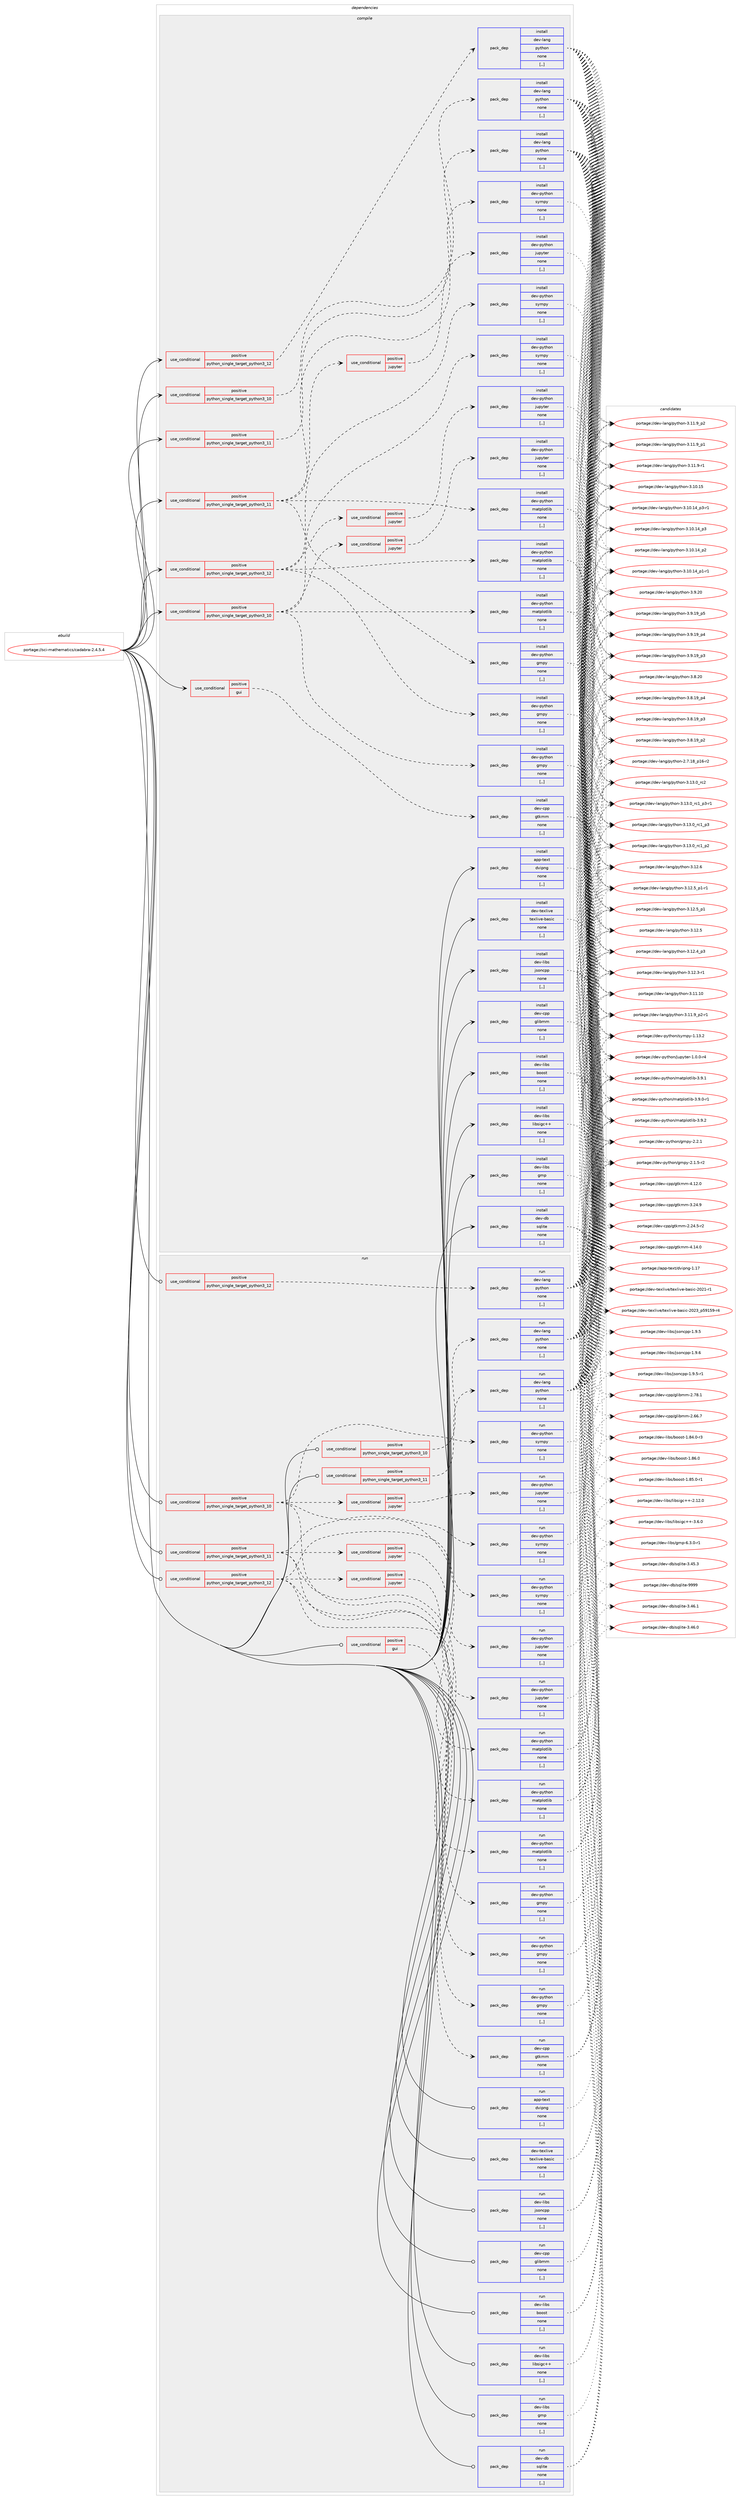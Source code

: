 digraph prolog {

# *************
# Graph options
# *************

newrank=true;
concentrate=true;
compound=true;
graph [rankdir=LR,fontname=Helvetica,fontsize=10,ranksep=1.5];#, ranksep=2.5, nodesep=0.2];
edge  [arrowhead=vee];
node  [fontname=Helvetica,fontsize=10];

# **********
# The ebuild
# **********

subgraph cluster_leftcol {
color=gray;
label=<<i>ebuild</i>>;
id [label="portage://sci-mathematics/cadabra-2.4.5.4", color=red, width=4, href="../sci-mathematics/cadabra-2.4.5.4.svg"];
}

# ****************
# The dependencies
# ****************

subgraph cluster_midcol {
color=gray;
label=<<i>dependencies</i>>;
subgraph cluster_compile {
fillcolor="#eeeeee";
style=filled;
label=<<i>compile</i>>;
subgraph cond241732 {
dependency916895 [label=<<TABLE BORDER="0" CELLBORDER="1" CELLSPACING="0" CELLPADDING="4"><TR><TD ROWSPAN="3" CELLPADDING="10">use_conditional</TD></TR><TR><TD>positive</TD></TR><TR><TD>gui</TD></TR></TABLE>>, shape=none, color=red];
subgraph pack668544 {
dependency916896 [label=<<TABLE BORDER="0" CELLBORDER="1" CELLSPACING="0" CELLPADDING="4" WIDTH="220"><TR><TD ROWSPAN="6" CELLPADDING="30">pack_dep</TD></TR><TR><TD WIDTH="110">install</TD></TR><TR><TD>dev-cpp</TD></TR><TR><TD>gtkmm</TD></TR><TR><TD>none</TD></TR><TR><TD>[,,]</TD></TR></TABLE>>, shape=none, color=blue];
}
dependency916895:e -> dependency916896:w [weight=20,style="dashed",arrowhead="vee"];
}
id:e -> dependency916895:w [weight=20,style="solid",arrowhead="vee"];
subgraph cond241733 {
dependency916897 [label=<<TABLE BORDER="0" CELLBORDER="1" CELLSPACING="0" CELLPADDING="4"><TR><TD ROWSPAN="3" CELLPADDING="10">use_conditional</TD></TR><TR><TD>positive</TD></TR><TR><TD>python_single_target_python3_10</TD></TR></TABLE>>, shape=none, color=red];
subgraph pack668545 {
dependency916898 [label=<<TABLE BORDER="0" CELLBORDER="1" CELLSPACING="0" CELLPADDING="4" WIDTH="220"><TR><TD ROWSPAN="6" CELLPADDING="30">pack_dep</TD></TR><TR><TD WIDTH="110">install</TD></TR><TR><TD>dev-lang</TD></TR><TR><TD>python</TD></TR><TR><TD>none</TD></TR><TR><TD>[,,]</TD></TR></TABLE>>, shape=none, color=blue];
}
dependency916897:e -> dependency916898:w [weight=20,style="dashed",arrowhead="vee"];
}
id:e -> dependency916897:w [weight=20,style="solid",arrowhead="vee"];
subgraph cond241734 {
dependency916899 [label=<<TABLE BORDER="0" CELLBORDER="1" CELLSPACING="0" CELLPADDING="4"><TR><TD ROWSPAN="3" CELLPADDING="10">use_conditional</TD></TR><TR><TD>positive</TD></TR><TR><TD>python_single_target_python3_10</TD></TR></TABLE>>, shape=none, color=red];
subgraph pack668546 {
dependency916900 [label=<<TABLE BORDER="0" CELLBORDER="1" CELLSPACING="0" CELLPADDING="4" WIDTH="220"><TR><TD ROWSPAN="6" CELLPADDING="30">pack_dep</TD></TR><TR><TD WIDTH="110">install</TD></TR><TR><TD>dev-python</TD></TR><TR><TD>gmpy</TD></TR><TR><TD>none</TD></TR><TR><TD>[,,]</TD></TR></TABLE>>, shape=none, color=blue];
}
dependency916899:e -> dependency916900:w [weight=20,style="dashed",arrowhead="vee"];
subgraph pack668547 {
dependency916901 [label=<<TABLE BORDER="0" CELLBORDER="1" CELLSPACING="0" CELLPADDING="4" WIDTH="220"><TR><TD ROWSPAN="6" CELLPADDING="30">pack_dep</TD></TR><TR><TD WIDTH="110">install</TD></TR><TR><TD>dev-python</TD></TR><TR><TD>matplotlib</TD></TR><TR><TD>none</TD></TR><TR><TD>[,,]</TD></TR></TABLE>>, shape=none, color=blue];
}
dependency916899:e -> dependency916901:w [weight=20,style="dashed",arrowhead="vee"];
subgraph pack668548 {
dependency916902 [label=<<TABLE BORDER="0" CELLBORDER="1" CELLSPACING="0" CELLPADDING="4" WIDTH="220"><TR><TD ROWSPAN="6" CELLPADDING="30">pack_dep</TD></TR><TR><TD WIDTH="110">install</TD></TR><TR><TD>dev-python</TD></TR><TR><TD>sympy</TD></TR><TR><TD>none</TD></TR><TR><TD>[,,]</TD></TR></TABLE>>, shape=none, color=blue];
}
dependency916899:e -> dependency916902:w [weight=20,style="dashed",arrowhead="vee"];
subgraph cond241735 {
dependency916903 [label=<<TABLE BORDER="0" CELLBORDER="1" CELLSPACING="0" CELLPADDING="4"><TR><TD ROWSPAN="3" CELLPADDING="10">use_conditional</TD></TR><TR><TD>positive</TD></TR><TR><TD>jupyter</TD></TR></TABLE>>, shape=none, color=red];
subgraph pack668549 {
dependency916904 [label=<<TABLE BORDER="0" CELLBORDER="1" CELLSPACING="0" CELLPADDING="4" WIDTH="220"><TR><TD ROWSPAN="6" CELLPADDING="30">pack_dep</TD></TR><TR><TD WIDTH="110">install</TD></TR><TR><TD>dev-python</TD></TR><TR><TD>jupyter</TD></TR><TR><TD>none</TD></TR><TR><TD>[,,]</TD></TR></TABLE>>, shape=none, color=blue];
}
dependency916903:e -> dependency916904:w [weight=20,style="dashed",arrowhead="vee"];
}
dependency916899:e -> dependency916903:w [weight=20,style="dashed",arrowhead="vee"];
}
id:e -> dependency916899:w [weight=20,style="solid",arrowhead="vee"];
subgraph cond241736 {
dependency916905 [label=<<TABLE BORDER="0" CELLBORDER="1" CELLSPACING="0" CELLPADDING="4"><TR><TD ROWSPAN="3" CELLPADDING="10">use_conditional</TD></TR><TR><TD>positive</TD></TR><TR><TD>python_single_target_python3_11</TD></TR></TABLE>>, shape=none, color=red];
subgraph pack668550 {
dependency916906 [label=<<TABLE BORDER="0" CELLBORDER="1" CELLSPACING="0" CELLPADDING="4" WIDTH="220"><TR><TD ROWSPAN="6" CELLPADDING="30">pack_dep</TD></TR><TR><TD WIDTH="110">install</TD></TR><TR><TD>dev-lang</TD></TR><TR><TD>python</TD></TR><TR><TD>none</TD></TR><TR><TD>[,,]</TD></TR></TABLE>>, shape=none, color=blue];
}
dependency916905:e -> dependency916906:w [weight=20,style="dashed",arrowhead="vee"];
}
id:e -> dependency916905:w [weight=20,style="solid",arrowhead="vee"];
subgraph cond241737 {
dependency916907 [label=<<TABLE BORDER="0" CELLBORDER="1" CELLSPACING="0" CELLPADDING="4"><TR><TD ROWSPAN="3" CELLPADDING="10">use_conditional</TD></TR><TR><TD>positive</TD></TR><TR><TD>python_single_target_python3_11</TD></TR></TABLE>>, shape=none, color=red];
subgraph pack668551 {
dependency916908 [label=<<TABLE BORDER="0" CELLBORDER="1" CELLSPACING="0" CELLPADDING="4" WIDTH="220"><TR><TD ROWSPAN="6" CELLPADDING="30">pack_dep</TD></TR><TR><TD WIDTH="110">install</TD></TR><TR><TD>dev-python</TD></TR><TR><TD>gmpy</TD></TR><TR><TD>none</TD></TR><TR><TD>[,,]</TD></TR></TABLE>>, shape=none, color=blue];
}
dependency916907:e -> dependency916908:w [weight=20,style="dashed",arrowhead="vee"];
subgraph pack668552 {
dependency916909 [label=<<TABLE BORDER="0" CELLBORDER="1" CELLSPACING="0" CELLPADDING="4" WIDTH="220"><TR><TD ROWSPAN="6" CELLPADDING="30">pack_dep</TD></TR><TR><TD WIDTH="110">install</TD></TR><TR><TD>dev-python</TD></TR><TR><TD>matplotlib</TD></TR><TR><TD>none</TD></TR><TR><TD>[,,]</TD></TR></TABLE>>, shape=none, color=blue];
}
dependency916907:e -> dependency916909:w [weight=20,style="dashed",arrowhead="vee"];
subgraph pack668553 {
dependency916910 [label=<<TABLE BORDER="0" CELLBORDER="1" CELLSPACING="0" CELLPADDING="4" WIDTH="220"><TR><TD ROWSPAN="6" CELLPADDING="30">pack_dep</TD></TR><TR><TD WIDTH="110">install</TD></TR><TR><TD>dev-python</TD></TR><TR><TD>sympy</TD></TR><TR><TD>none</TD></TR><TR><TD>[,,]</TD></TR></TABLE>>, shape=none, color=blue];
}
dependency916907:e -> dependency916910:w [weight=20,style="dashed",arrowhead="vee"];
subgraph cond241738 {
dependency916911 [label=<<TABLE BORDER="0" CELLBORDER="1" CELLSPACING="0" CELLPADDING="4"><TR><TD ROWSPAN="3" CELLPADDING="10">use_conditional</TD></TR><TR><TD>positive</TD></TR><TR><TD>jupyter</TD></TR></TABLE>>, shape=none, color=red];
subgraph pack668554 {
dependency916912 [label=<<TABLE BORDER="0" CELLBORDER="1" CELLSPACING="0" CELLPADDING="4" WIDTH="220"><TR><TD ROWSPAN="6" CELLPADDING="30">pack_dep</TD></TR><TR><TD WIDTH="110">install</TD></TR><TR><TD>dev-python</TD></TR><TR><TD>jupyter</TD></TR><TR><TD>none</TD></TR><TR><TD>[,,]</TD></TR></TABLE>>, shape=none, color=blue];
}
dependency916911:e -> dependency916912:w [weight=20,style="dashed",arrowhead="vee"];
}
dependency916907:e -> dependency916911:w [weight=20,style="dashed",arrowhead="vee"];
}
id:e -> dependency916907:w [weight=20,style="solid",arrowhead="vee"];
subgraph cond241739 {
dependency916913 [label=<<TABLE BORDER="0" CELLBORDER="1" CELLSPACING="0" CELLPADDING="4"><TR><TD ROWSPAN="3" CELLPADDING="10">use_conditional</TD></TR><TR><TD>positive</TD></TR><TR><TD>python_single_target_python3_12</TD></TR></TABLE>>, shape=none, color=red];
subgraph pack668555 {
dependency916914 [label=<<TABLE BORDER="0" CELLBORDER="1" CELLSPACING="0" CELLPADDING="4" WIDTH="220"><TR><TD ROWSPAN="6" CELLPADDING="30">pack_dep</TD></TR><TR><TD WIDTH="110">install</TD></TR><TR><TD>dev-lang</TD></TR><TR><TD>python</TD></TR><TR><TD>none</TD></TR><TR><TD>[,,]</TD></TR></TABLE>>, shape=none, color=blue];
}
dependency916913:e -> dependency916914:w [weight=20,style="dashed",arrowhead="vee"];
}
id:e -> dependency916913:w [weight=20,style="solid",arrowhead="vee"];
subgraph cond241740 {
dependency916915 [label=<<TABLE BORDER="0" CELLBORDER="1" CELLSPACING="0" CELLPADDING="4"><TR><TD ROWSPAN="3" CELLPADDING="10">use_conditional</TD></TR><TR><TD>positive</TD></TR><TR><TD>python_single_target_python3_12</TD></TR></TABLE>>, shape=none, color=red];
subgraph pack668556 {
dependency916916 [label=<<TABLE BORDER="0" CELLBORDER="1" CELLSPACING="0" CELLPADDING="4" WIDTH="220"><TR><TD ROWSPAN="6" CELLPADDING="30">pack_dep</TD></TR><TR><TD WIDTH="110">install</TD></TR><TR><TD>dev-python</TD></TR><TR><TD>gmpy</TD></TR><TR><TD>none</TD></TR><TR><TD>[,,]</TD></TR></TABLE>>, shape=none, color=blue];
}
dependency916915:e -> dependency916916:w [weight=20,style="dashed",arrowhead="vee"];
subgraph pack668557 {
dependency916917 [label=<<TABLE BORDER="0" CELLBORDER="1" CELLSPACING="0" CELLPADDING="4" WIDTH="220"><TR><TD ROWSPAN="6" CELLPADDING="30">pack_dep</TD></TR><TR><TD WIDTH="110">install</TD></TR><TR><TD>dev-python</TD></TR><TR><TD>matplotlib</TD></TR><TR><TD>none</TD></TR><TR><TD>[,,]</TD></TR></TABLE>>, shape=none, color=blue];
}
dependency916915:e -> dependency916917:w [weight=20,style="dashed",arrowhead="vee"];
subgraph pack668558 {
dependency916918 [label=<<TABLE BORDER="0" CELLBORDER="1" CELLSPACING="0" CELLPADDING="4" WIDTH="220"><TR><TD ROWSPAN="6" CELLPADDING="30">pack_dep</TD></TR><TR><TD WIDTH="110">install</TD></TR><TR><TD>dev-python</TD></TR><TR><TD>sympy</TD></TR><TR><TD>none</TD></TR><TR><TD>[,,]</TD></TR></TABLE>>, shape=none, color=blue];
}
dependency916915:e -> dependency916918:w [weight=20,style="dashed",arrowhead="vee"];
subgraph cond241741 {
dependency916919 [label=<<TABLE BORDER="0" CELLBORDER="1" CELLSPACING="0" CELLPADDING="4"><TR><TD ROWSPAN="3" CELLPADDING="10">use_conditional</TD></TR><TR><TD>positive</TD></TR><TR><TD>jupyter</TD></TR></TABLE>>, shape=none, color=red];
subgraph pack668559 {
dependency916920 [label=<<TABLE BORDER="0" CELLBORDER="1" CELLSPACING="0" CELLPADDING="4" WIDTH="220"><TR><TD ROWSPAN="6" CELLPADDING="30">pack_dep</TD></TR><TR><TD WIDTH="110">install</TD></TR><TR><TD>dev-python</TD></TR><TR><TD>jupyter</TD></TR><TR><TD>none</TD></TR><TR><TD>[,,]</TD></TR></TABLE>>, shape=none, color=blue];
}
dependency916919:e -> dependency916920:w [weight=20,style="dashed",arrowhead="vee"];
}
dependency916915:e -> dependency916919:w [weight=20,style="dashed",arrowhead="vee"];
}
id:e -> dependency916915:w [weight=20,style="solid",arrowhead="vee"];
subgraph pack668560 {
dependency916921 [label=<<TABLE BORDER="0" CELLBORDER="1" CELLSPACING="0" CELLPADDING="4" WIDTH="220"><TR><TD ROWSPAN="6" CELLPADDING="30">pack_dep</TD></TR><TR><TD WIDTH="110">install</TD></TR><TR><TD>app-text</TD></TR><TR><TD>dvipng</TD></TR><TR><TD>none</TD></TR><TR><TD>[,,]</TD></TR></TABLE>>, shape=none, color=blue];
}
id:e -> dependency916921:w [weight=20,style="solid",arrowhead="vee"];
subgraph pack668561 {
dependency916922 [label=<<TABLE BORDER="0" CELLBORDER="1" CELLSPACING="0" CELLPADDING="4" WIDTH="220"><TR><TD ROWSPAN="6" CELLPADDING="30">pack_dep</TD></TR><TR><TD WIDTH="110">install</TD></TR><TR><TD>dev-cpp</TD></TR><TR><TD>glibmm</TD></TR><TR><TD>none</TD></TR><TR><TD>[,,]</TD></TR></TABLE>>, shape=none, color=blue];
}
id:e -> dependency916922:w [weight=20,style="solid",arrowhead="vee"];
subgraph pack668562 {
dependency916923 [label=<<TABLE BORDER="0" CELLBORDER="1" CELLSPACING="0" CELLPADDING="4" WIDTH="220"><TR><TD ROWSPAN="6" CELLPADDING="30">pack_dep</TD></TR><TR><TD WIDTH="110">install</TD></TR><TR><TD>dev-db</TD></TR><TR><TD>sqlite</TD></TR><TR><TD>none</TD></TR><TR><TD>[,,]</TD></TR></TABLE>>, shape=none, color=blue];
}
id:e -> dependency916923:w [weight=20,style="solid",arrowhead="vee"];
subgraph pack668563 {
dependency916924 [label=<<TABLE BORDER="0" CELLBORDER="1" CELLSPACING="0" CELLPADDING="4" WIDTH="220"><TR><TD ROWSPAN="6" CELLPADDING="30">pack_dep</TD></TR><TR><TD WIDTH="110">install</TD></TR><TR><TD>dev-libs</TD></TR><TR><TD>boost</TD></TR><TR><TD>none</TD></TR><TR><TD>[,,]</TD></TR></TABLE>>, shape=none, color=blue];
}
id:e -> dependency916924:w [weight=20,style="solid",arrowhead="vee"];
subgraph pack668564 {
dependency916925 [label=<<TABLE BORDER="0" CELLBORDER="1" CELLSPACING="0" CELLPADDING="4" WIDTH="220"><TR><TD ROWSPAN="6" CELLPADDING="30">pack_dep</TD></TR><TR><TD WIDTH="110">install</TD></TR><TR><TD>dev-libs</TD></TR><TR><TD>gmp</TD></TR><TR><TD>none</TD></TR><TR><TD>[,,]</TD></TR></TABLE>>, shape=none, color=blue];
}
id:e -> dependency916925:w [weight=20,style="solid",arrowhead="vee"];
subgraph pack668565 {
dependency916926 [label=<<TABLE BORDER="0" CELLBORDER="1" CELLSPACING="0" CELLPADDING="4" WIDTH="220"><TR><TD ROWSPAN="6" CELLPADDING="30">pack_dep</TD></TR><TR><TD WIDTH="110">install</TD></TR><TR><TD>dev-libs</TD></TR><TR><TD>jsoncpp</TD></TR><TR><TD>none</TD></TR><TR><TD>[,,]</TD></TR></TABLE>>, shape=none, color=blue];
}
id:e -> dependency916926:w [weight=20,style="solid",arrowhead="vee"];
subgraph pack668566 {
dependency916927 [label=<<TABLE BORDER="0" CELLBORDER="1" CELLSPACING="0" CELLPADDING="4" WIDTH="220"><TR><TD ROWSPAN="6" CELLPADDING="30">pack_dep</TD></TR><TR><TD WIDTH="110">install</TD></TR><TR><TD>dev-libs</TD></TR><TR><TD>libsigc++</TD></TR><TR><TD>none</TD></TR><TR><TD>[,,]</TD></TR></TABLE>>, shape=none, color=blue];
}
id:e -> dependency916927:w [weight=20,style="solid",arrowhead="vee"];
subgraph pack668567 {
dependency916928 [label=<<TABLE BORDER="0" CELLBORDER="1" CELLSPACING="0" CELLPADDING="4" WIDTH="220"><TR><TD ROWSPAN="6" CELLPADDING="30">pack_dep</TD></TR><TR><TD WIDTH="110">install</TD></TR><TR><TD>dev-texlive</TD></TR><TR><TD>texlive-basic</TD></TR><TR><TD>none</TD></TR><TR><TD>[,,]</TD></TR></TABLE>>, shape=none, color=blue];
}
id:e -> dependency916928:w [weight=20,style="solid",arrowhead="vee"];
}
subgraph cluster_compileandrun {
fillcolor="#eeeeee";
style=filled;
label=<<i>compile and run</i>>;
}
subgraph cluster_run {
fillcolor="#eeeeee";
style=filled;
label=<<i>run</i>>;
subgraph cond241742 {
dependency916929 [label=<<TABLE BORDER="0" CELLBORDER="1" CELLSPACING="0" CELLPADDING="4"><TR><TD ROWSPAN="3" CELLPADDING="10">use_conditional</TD></TR><TR><TD>positive</TD></TR><TR><TD>gui</TD></TR></TABLE>>, shape=none, color=red];
subgraph pack668568 {
dependency916930 [label=<<TABLE BORDER="0" CELLBORDER="1" CELLSPACING="0" CELLPADDING="4" WIDTH="220"><TR><TD ROWSPAN="6" CELLPADDING="30">pack_dep</TD></TR><TR><TD WIDTH="110">run</TD></TR><TR><TD>dev-cpp</TD></TR><TR><TD>gtkmm</TD></TR><TR><TD>none</TD></TR><TR><TD>[,,]</TD></TR></TABLE>>, shape=none, color=blue];
}
dependency916929:e -> dependency916930:w [weight=20,style="dashed",arrowhead="vee"];
}
id:e -> dependency916929:w [weight=20,style="solid",arrowhead="odot"];
subgraph cond241743 {
dependency916931 [label=<<TABLE BORDER="0" CELLBORDER="1" CELLSPACING="0" CELLPADDING="4"><TR><TD ROWSPAN="3" CELLPADDING="10">use_conditional</TD></TR><TR><TD>positive</TD></TR><TR><TD>python_single_target_python3_10</TD></TR></TABLE>>, shape=none, color=red];
subgraph pack668569 {
dependency916932 [label=<<TABLE BORDER="0" CELLBORDER="1" CELLSPACING="0" CELLPADDING="4" WIDTH="220"><TR><TD ROWSPAN="6" CELLPADDING="30">pack_dep</TD></TR><TR><TD WIDTH="110">run</TD></TR><TR><TD>dev-lang</TD></TR><TR><TD>python</TD></TR><TR><TD>none</TD></TR><TR><TD>[,,]</TD></TR></TABLE>>, shape=none, color=blue];
}
dependency916931:e -> dependency916932:w [weight=20,style="dashed",arrowhead="vee"];
}
id:e -> dependency916931:w [weight=20,style="solid",arrowhead="odot"];
subgraph cond241744 {
dependency916933 [label=<<TABLE BORDER="0" CELLBORDER="1" CELLSPACING="0" CELLPADDING="4"><TR><TD ROWSPAN="3" CELLPADDING="10">use_conditional</TD></TR><TR><TD>positive</TD></TR><TR><TD>python_single_target_python3_10</TD></TR></TABLE>>, shape=none, color=red];
subgraph pack668570 {
dependency916934 [label=<<TABLE BORDER="0" CELLBORDER="1" CELLSPACING="0" CELLPADDING="4" WIDTH="220"><TR><TD ROWSPAN="6" CELLPADDING="30">pack_dep</TD></TR><TR><TD WIDTH="110">run</TD></TR><TR><TD>dev-python</TD></TR><TR><TD>gmpy</TD></TR><TR><TD>none</TD></TR><TR><TD>[,,]</TD></TR></TABLE>>, shape=none, color=blue];
}
dependency916933:e -> dependency916934:w [weight=20,style="dashed",arrowhead="vee"];
subgraph pack668571 {
dependency916935 [label=<<TABLE BORDER="0" CELLBORDER="1" CELLSPACING="0" CELLPADDING="4" WIDTH="220"><TR><TD ROWSPAN="6" CELLPADDING="30">pack_dep</TD></TR><TR><TD WIDTH="110">run</TD></TR><TR><TD>dev-python</TD></TR><TR><TD>matplotlib</TD></TR><TR><TD>none</TD></TR><TR><TD>[,,]</TD></TR></TABLE>>, shape=none, color=blue];
}
dependency916933:e -> dependency916935:w [weight=20,style="dashed",arrowhead="vee"];
subgraph pack668572 {
dependency916936 [label=<<TABLE BORDER="0" CELLBORDER="1" CELLSPACING="0" CELLPADDING="4" WIDTH="220"><TR><TD ROWSPAN="6" CELLPADDING="30">pack_dep</TD></TR><TR><TD WIDTH="110">run</TD></TR><TR><TD>dev-python</TD></TR><TR><TD>sympy</TD></TR><TR><TD>none</TD></TR><TR><TD>[,,]</TD></TR></TABLE>>, shape=none, color=blue];
}
dependency916933:e -> dependency916936:w [weight=20,style="dashed",arrowhead="vee"];
subgraph cond241745 {
dependency916937 [label=<<TABLE BORDER="0" CELLBORDER="1" CELLSPACING="0" CELLPADDING="4"><TR><TD ROWSPAN="3" CELLPADDING="10">use_conditional</TD></TR><TR><TD>positive</TD></TR><TR><TD>jupyter</TD></TR></TABLE>>, shape=none, color=red];
subgraph pack668573 {
dependency916938 [label=<<TABLE BORDER="0" CELLBORDER="1" CELLSPACING="0" CELLPADDING="4" WIDTH="220"><TR><TD ROWSPAN="6" CELLPADDING="30">pack_dep</TD></TR><TR><TD WIDTH="110">run</TD></TR><TR><TD>dev-python</TD></TR><TR><TD>jupyter</TD></TR><TR><TD>none</TD></TR><TR><TD>[,,]</TD></TR></TABLE>>, shape=none, color=blue];
}
dependency916937:e -> dependency916938:w [weight=20,style="dashed",arrowhead="vee"];
}
dependency916933:e -> dependency916937:w [weight=20,style="dashed",arrowhead="vee"];
}
id:e -> dependency916933:w [weight=20,style="solid",arrowhead="odot"];
subgraph cond241746 {
dependency916939 [label=<<TABLE BORDER="0" CELLBORDER="1" CELLSPACING="0" CELLPADDING="4"><TR><TD ROWSPAN="3" CELLPADDING="10">use_conditional</TD></TR><TR><TD>positive</TD></TR><TR><TD>python_single_target_python3_11</TD></TR></TABLE>>, shape=none, color=red];
subgraph pack668574 {
dependency916940 [label=<<TABLE BORDER="0" CELLBORDER="1" CELLSPACING="0" CELLPADDING="4" WIDTH="220"><TR><TD ROWSPAN="6" CELLPADDING="30">pack_dep</TD></TR><TR><TD WIDTH="110">run</TD></TR><TR><TD>dev-lang</TD></TR><TR><TD>python</TD></TR><TR><TD>none</TD></TR><TR><TD>[,,]</TD></TR></TABLE>>, shape=none, color=blue];
}
dependency916939:e -> dependency916940:w [weight=20,style="dashed",arrowhead="vee"];
}
id:e -> dependency916939:w [weight=20,style="solid",arrowhead="odot"];
subgraph cond241747 {
dependency916941 [label=<<TABLE BORDER="0" CELLBORDER="1" CELLSPACING="0" CELLPADDING="4"><TR><TD ROWSPAN="3" CELLPADDING="10">use_conditional</TD></TR><TR><TD>positive</TD></TR><TR><TD>python_single_target_python3_11</TD></TR></TABLE>>, shape=none, color=red];
subgraph pack668575 {
dependency916942 [label=<<TABLE BORDER="0" CELLBORDER="1" CELLSPACING="0" CELLPADDING="4" WIDTH="220"><TR><TD ROWSPAN="6" CELLPADDING="30">pack_dep</TD></TR><TR><TD WIDTH="110">run</TD></TR><TR><TD>dev-python</TD></TR><TR><TD>gmpy</TD></TR><TR><TD>none</TD></TR><TR><TD>[,,]</TD></TR></TABLE>>, shape=none, color=blue];
}
dependency916941:e -> dependency916942:w [weight=20,style="dashed",arrowhead="vee"];
subgraph pack668576 {
dependency916943 [label=<<TABLE BORDER="0" CELLBORDER="1" CELLSPACING="0" CELLPADDING="4" WIDTH="220"><TR><TD ROWSPAN="6" CELLPADDING="30">pack_dep</TD></TR><TR><TD WIDTH="110">run</TD></TR><TR><TD>dev-python</TD></TR><TR><TD>matplotlib</TD></TR><TR><TD>none</TD></TR><TR><TD>[,,]</TD></TR></TABLE>>, shape=none, color=blue];
}
dependency916941:e -> dependency916943:w [weight=20,style="dashed",arrowhead="vee"];
subgraph pack668577 {
dependency916944 [label=<<TABLE BORDER="0" CELLBORDER="1" CELLSPACING="0" CELLPADDING="4" WIDTH="220"><TR><TD ROWSPAN="6" CELLPADDING="30">pack_dep</TD></TR><TR><TD WIDTH="110">run</TD></TR><TR><TD>dev-python</TD></TR><TR><TD>sympy</TD></TR><TR><TD>none</TD></TR><TR><TD>[,,]</TD></TR></TABLE>>, shape=none, color=blue];
}
dependency916941:e -> dependency916944:w [weight=20,style="dashed",arrowhead="vee"];
subgraph cond241748 {
dependency916945 [label=<<TABLE BORDER="0" CELLBORDER="1" CELLSPACING="0" CELLPADDING="4"><TR><TD ROWSPAN="3" CELLPADDING="10">use_conditional</TD></TR><TR><TD>positive</TD></TR><TR><TD>jupyter</TD></TR></TABLE>>, shape=none, color=red];
subgraph pack668578 {
dependency916946 [label=<<TABLE BORDER="0" CELLBORDER="1" CELLSPACING="0" CELLPADDING="4" WIDTH="220"><TR><TD ROWSPAN="6" CELLPADDING="30">pack_dep</TD></TR><TR><TD WIDTH="110">run</TD></TR><TR><TD>dev-python</TD></TR><TR><TD>jupyter</TD></TR><TR><TD>none</TD></TR><TR><TD>[,,]</TD></TR></TABLE>>, shape=none, color=blue];
}
dependency916945:e -> dependency916946:w [weight=20,style="dashed",arrowhead="vee"];
}
dependency916941:e -> dependency916945:w [weight=20,style="dashed",arrowhead="vee"];
}
id:e -> dependency916941:w [weight=20,style="solid",arrowhead="odot"];
subgraph cond241749 {
dependency916947 [label=<<TABLE BORDER="0" CELLBORDER="1" CELLSPACING="0" CELLPADDING="4"><TR><TD ROWSPAN="3" CELLPADDING="10">use_conditional</TD></TR><TR><TD>positive</TD></TR><TR><TD>python_single_target_python3_12</TD></TR></TABLE>>, shape=none, color=red];
subgraph pack668579 {
dependency916948 [label=<<TABLE BORDER="0" CELLBORDER="1" CELLSPACING="0" CELLPADDING="4" WIDTH="220"><TR><TD ROWSPAN="6" CELLPADDING="30">pack_dep</TD></TR><TR><TD WIDTH="110">run</TD></TR><TR><TD>dev-lang</TD></TR><TR><TD>python</TD></TR><TR><TD>none</TD></TR><TR><TD>[,,]</TD></TR></TABLE>>, shape=none, color=blue];
}
dependency916947:e -> dependency916948:w [weight=20,style="dashed",arrowhead="vee"];
}
id:e -> dependency916947:w [weight=20,style="solid",arrowhead="odot"];
subgraph cond241750 {
dependency916949 [label=<<TABLE BORDER="0" CELLBORDER="1" CELLSPACING="0" CELLPADDING="4"><TR><TD ROWSPAN="3" CELLPADDING="10">use_conditional</TD></TR><TR><TD>positive</TD></TR><TR><TD>python_single_target_python3_12</TD></TR></TABLE>>, shape=none, color=red];
subgraph pack668580 {
dependency916950 [label=<<TABLE BORDER="0" CELLBORDER="1" CELLSPACING="0" CELLPADDING="4" WIDTH="220"><TR><TD ROWSPAN="6" CELLPADDING="30">pack_dep</TD></TR><TR><TD WIDTH="110">run</TD></TR><TR><TD>dev-python</TD></TR><TR><TD>gmpy</TD></TR><TR><TD>none</TD></TR><TR><TD>[,,]</TD></TR></TABLE>>, shape=none, color=blue];
}
dependency916949:e -> dependency916950:w [weight=20,style="dashed",arrowhead="vee"];
subgraph pack668581 {
dependency916951 [label=<<TABLE BORDER="0" CELLBORDER="1" CELLSPACING="0" CELLPADDING="4" WIDTH="220"><TR><TD ROWSPAN="6" CELLPADDING="30">pack_dep</TD></TR><TR><TD WIDTH="110">run</TD></TR><TR><TD>dev-python</TD></TR><TR><TD>matplotlib</TD></TR><TR><TD>none</TD></TR><TR><TD>[,,]</TD></TR></TABLE>>, shape=none, color=blue];
}
dependency916949:e -> dependency916951:w [weight=20,style="dashed",arrowhead="vee"];
subgraph pack668582 {
dependency916952 [label=<<TABLE BORDER="0" CELLBORDER="1" CELLSPACING="0" CELLPADDING="4" WIDTH="220"><TR><TD ROWSPAN="6" CELLPADDING="30">pack_dep</TD></TR><TR><TD WIDTH="110">run</TD></TR><TR><TD>dev-python</TD></TR><TR><TD>sympy</TD></TR><TR><TD>none</TD></TR><TR><TD>[,,]</TD></TR></TABLE>>, shape=none, color=blue];
}
dependency916949:e -> dependency916952:w [weight=20,style="dashed",arrowhead="vee"];
subgraph cond241751 {
dependency916953 [label=<<TABLE BORDER="0" CELLBORDER="1" CELLSPACING="0" CELLPADDING="4"><TR><TD ROWSPAN="3" CELLPADDING="10">use_conditional</TD></TR><TR><TD>positive</TD></TR><TR><TD>jupyter</TD></TR></TABLE>>, shape=none, color=red];
subgraph pack668583 {
dependency916954 [label=<<TABLE BORDER="0" CELLBORDER="1" CELLSPACING="0" CELLPADDING="4" WIDTH="220"><TR><TD ROWSPAN="6" CELLPADDING="30">pack_dep</TD></TR><TR><TD WIDTH="110">run</TD></TR><TR><TD>dev-python</TD></TR><TR><TD>jupyter</TD></TR><TR><TD>none</TD></TR><TR><TD>[,,]</TD></TR></TABLE>>, shape=none, color=blue];
}
dependency916953:e -> dependency916954:w [weight=20,style="dashed",arrowhead="vee"];
}
dependency916949:e -> dependency916953:w [weight=20,style="dashed",arrowhead="vee"];
}
id:e -> dependency916949:w [weight=20,style="solid",arrowhead="odot"];
subgraph pack668584 {
dependency916955 [label=<<TABLE BORDER="0" CELLBORDER="1" CELLSPACING="0" CELLPADDING="4" WIDTH="220"><TR><TD ROWSPAN="6" CELLPADDING="30">pack_dep</TD></TR><TR><TD WIDTH="110">run</TD></TR><TR><TD>app-text</TD></TR><TR><TD>dvipng</TD></TR><TR><TD>none</TD></TR><TR><TD>[,,]</TD></TR></TABLE>>, shape=none, color=blue];
}
id:e -> dependency916955:w [weight=20,style="solid",arrowhead="odot"];
subgraph pack668585 {
dependency916956 [label=<<TABLE BORDER="0" CELLBORDER="1" CELLSPACING="0" CELLPADDING="4" WIDTH="220"><TR><TD ROWSPAN="6" CELLPADDING="30">pack_dep</TD></TR><TR><TD WIDTH="110">run</TD></TR><TR><TD>dev-cpp</TD></TR><TR><TD>glibmm</TD></TR><TR><TD>none</TD></TR><TR><TD>[,,]</TD></TR></TABLE>>, shape=none, color=blue];
}
id:e -> dependency916956:w [weight=20,style="solid",arrowhead="odot"];
subgraph pack668586 {
dependency916957 [label=<<TABLE BORDER="0" CELLBORDER="1" CELLSPACING="0" CELLPADDING="4" WIDTH="220"><TR><TD ROWSPAN="6" CELLPADDING="30">pack_dep</TD></TR><TR><TD WIDTH="110">run</TD></TR><TR><TD>dev-db</TD></TR><TR><TD>sqlite</TD></TR><TR><TD>none</TD></TR><TR><TD>[,,]</TD></TR></TABLE>>, shape=none, color=blue];
}
id:e -> dependency916957:w [weight=20,style="solid",arrowhead="odot"];
subgraph pack668587 {
dependency916958 [label=<<TABLE BORDER="0" CELLBORDER="1" CELLSPACING="0" CELLPADDING="4" WIDTH="220"><TR><TD ROWSPAN="6" CELLPADDING="30">pack_dep</TD></TR><TR><TD WIDTH="110">run</TD></TR><TR><TD>dev-libs</TD></TR><TR><TD>boost</TD></TR><TR><TD>none</TD></TR><TR><TD>[,,]</TD></TR></TABLE>>, shape=none, color=blue];
}
id:e -> dependency916958:w [weight=20,style="solid",arrowhead="odot"];
subgraph pack668588 {
dependency916959 [label=<<TABLE BORDER="0" CELLBORDER="1" CELLSPACING="0" CELLPADDING="4" WIDTH="220"><TR><TD ROWSPAN="6" CELLPADDING="30">pack_dep</TD></TR><TR><TD WIDTH="110">run</TD></TR><TR><TD>dev-libs</TD></TR><TR><TD>gmp</TD></TR><TR><TD>none</TD></TR><TR><TD>[,,]</TD></TR></TABLE>>, shape=none, color=blue];
}
id:e -> dependency916959:w [weight=20,style="solid",arrowhead="odot"];
subgraph pack668589 {
dependency916960 [label=<<TABLE BORDER="0" CELLBORDER="1" CELLSPACING="0" CELLPADDING="4" WIDTH="220"><TR><TD ROWSPAN="6" CELLPADDING="30">pack_dep</TD></TR><TR><TD WIDTH="110">run</TD></TR><TR><TD>dev-libs</TD></TR><TR><TD>jsoncpp</TD></TR><TR><TD>none</TD></TR><TR><TD>[,,]</TD></TR></TABLE>>, shape=none, color=blue];
}
id:e -> dependency916960:w [weight=20,style="solid",arrowhead="odot"];
subgraph pack668590 {
dependency916961 [label=<<TABLE BORDER="0" CELLBORDER="1" CELLSPACING="0" CELLPADDING="4" WIDTH="220"><TR><TD ROWSPAN="6" CELLPADDING="30">pack_dep</TD></TR><TR><TD WIDTH="110">run</TD></TR><TR><TD>dev-libs</TD></TR><TR><TD>libsigc++</TD></TR><TR><TD>none</TD></TR><TR><TD>[,,]</TD></TR></TABLE>>, shape=none, color=blue];
}
id:e -> dependency916961:w [weight=20,style="solid",arrowhead="odot"];
subgraph pack668591 {
dependency916962 [label=<<TABLE BORDER="0" CELLBORDER="1" CELLSPACING="0" CELLPADDING="4" WIDTH="220"><TR><TD ROWSPAN="6" CELLPADDING="30">pack_dep</TD></TR><TR><TD WIDTH="110">run</TD></TR><TR><TD>dev-texlive</TD></TR><TR><TD>texlive-basic</TD></TR><TR><TD>none</TD></TR><TR><TD>[,,]</TD></TR></TABLE>>, shape=none, color=blue];
}
id:e -> dependency916962:w [weight=20,style="solid",arrowhead="odot"];
}
}

# **************
# The candidates
# **************

subgraph cluster_choices {
rank=same;
color=gray;
label=<<i>candidates</i>>;

subgraph choice668544 {
color=black;
nodesep=1;
choice10010111845991121124710311610710910945524649524648 [label="portage://dev-cpp/gtkmm-4.14.0", color=red, width=4,href="../dev-cpp/gtkmm-4.14.0.svg"];
choice10010111845991121124710311610710910945524649504648 [label="portage://dev-cpp/gtkmm-4.12.0", color=red, width=4,href="../dev-cpp/gtkmm-4.12.0.svg"];
choice10010111845991121124710311610710910945514650524657 [label="portage://dev-cpp/gtkmm-3.24.9", color=red, width=4,href="../dev-cpp/gtkmm-3.24.9.svg"];
choice100101118459911211247103116107109109455046505246534511450 [label="portage://dev-cpp/gtkmm-2.24.5-r2", color=red, width=4,href="../dev-cpp/gtkmm-2.24.5-r2.svg"];
dependency916896:e -> choice10010111845991121124710311610710910945524649524648:w [style=dotted,weight="100"];
dependency916896:e -> choice10010111845991121124710311610710910945524649504648:w [style=dotted,weight="100"];
dependency916896:e -> choice10010111845991121124710311610710910945514650524657:w [style=dotted,weight="100"];
dependency916896:e -> choice100101118459911211247103116107109109455046505246534511450:w [style=dotted,weight="100"];
}
subgraph choice668545 {
color=black;
nodesep=1;
choice10010111845108971101034711212111610411111045514649514648951149950 [label="portage://dev-lang/python-3.13.0_rc2", color=red, width=4,href="../dev-lang/python-3.13.0_rc2.svg"];
choice1001011184510897110103471121211161041111104551464951464895114994995112514511449 [label="portage://dev-lang/python-3.13.0_rc1_p3-r1", color=red, width=4,href="../dev-lang/python-3.13.0_rc1_p3-r1.svg"];
choice100101118451089711010347112121116104111110455146495146489511499499511251 [label="portage://dev-lang/python-3.13.0_rc1_p3", color=red, width=4,href="../dev-lang/python-3.13.0_rc1_p3.svg"];
choice100101118451089711010347112121116104111110455146495146489511499499511250 [label="portage://dev-lang/python-3.13.0_rc1_p2", color=red, width=4,href="../dev-lang/python-3.13.0_rc1_p2.svg"];
choice10010111845108971101034711212111610411111045514649504654 [label="portage://dev-lang/python-3.12.6", color=red, width=4,href="../dev-lang/python-3.12.6.svg"];
choice1001011184510897110103471121211161041111104551464950465395112494511449 [label="portage://dev-lang/python-3.12.5_p1-r1", color=red, width=4,href="../dev-lang/python-3.12.5_p1-r1.svg"];
choice100101118451089711010347112121116104111110455146495046539511249 [label="portage://dev-lang/python-3.12.5_p1", color=red, width=4,href="../dev-lang/python-3.12.5_p1.svg"];
choice10010111845108971101034711212111610411111045514649504653 [label="portage://dev-lang/python-3.12.5", color=red, width=4,href="../dev-lang/python-3.12.5.svg"];
choice100101118451089711010347112121116104111110455146495046529511251 [label="portage://dev-lang/python-3.12.4_p3", color=red, width=4,href="../dev-lang/python-3.12.4_p3.svg"];
choice100101118451089711010347112121116104111110455146495046514511449 [label="portage://dev-lang/python-3.12.3-r1", color=red, width=4,href="../dev-lang/python-3.12.3-r1.svg"];
choice1001011184510897110103471121211161041111104551464949464948 [label="portage://dev-lang/python-3.11.10", color=red, width=4,href="../dev-lang/python-3.11.10.svg"];
choice1001011184510897110103471121211161041111104551464949465795112504511449 [label="portage://dev-lang/python-3.11.9_p2-r1", color=red, width=4,href="../dev-lang/python-3.11.9_p2-r1.svg"];
choice100101118451089711010347112121116104111110455146494946579511250 [label="portage://dev-lang/python-3.11.9_p2", color=red, width=4,href="../dev-lang/python-3.11.9_p2.svg"];
choice100101118451089711010347112121116104111110455146494946579511249 [label="portage://dev-lang/python-3.11.9_p1", color=red, width=4,href="../dev-lang/python-3.11.9_p1.svg"];
choice100101118451089711010347112121116104111110455146494946574511449 [label="portage://dev-lang/python-3.11.9-r1", color=red, width=4,href="../dev-lang/python-3.11.9-r1.svg"];
choice1001011184510897110103471121211161041111104551464948464953 [label="portage://dev-lang/python-3.10.15", color=red, width=4,href="../dev-lang/python-3.10.15.svg"];
choice100101118451089711010347112121116104111110455146494846495295112514511449 [label="portage://dev-lang/python-3.10.14_p3-r1", color=red, width=4,href="../dev-lang/python-3.10.14_p3-r1.svg"];
choice10010111845108971101034711212111610411111045514649484649529511251 [label="portage://dev-lang/python-3.10.14_p3", color=red, width=4,href="../dev-lang/python-3.10.14_p3.svg"];
choice10010111845108971101034711212111610411111045514649484649529511250 [label="portage://dev-lang/python-3.10.14_p2", color=red, width=4,href="../dev-lang/python-3.10.14_p2.svg"];
choice100101118451089711010347112121116104111110455146494846495295112494511449 [label="portage://dev-lang/python-3.10.14_p1-r1", color=red, width=4,href="../dev-lang/python-3.10.14_p1-r1.svg"];
choice10010111845108971101034711212111610411111045514657465048 [label="portage://dev-lang/python-3.9.20", color=red, width=4,href="../dev-lang/python-3.9.20.svg"];
choice100101118451089711010347112121116104111110455146574649579511253 [label="portage://dev-lang/python-3.9.19_p5", color=red, width=4,href="../dev-lang/python-3.9.19_p5.svg"];
choice100101118451089711010347112121116104111110455146574649579511252 [label="portage://dev-lang/python-3.9.19_p4", color=red, width=4,href="../dev-lang/python-3.9.19_p4.svg"];
choice100101118451089711010347112121116104111110455146574649579511251 [label="portage://dev-lang/python-3.9.19_p3", color=red, width=4,href="../dev-lang/python-3.9.19_p3.svg"];
choice10010111845108971101034711212111610411111045514656465048 [label="portage://dev-lang/python-3.8.20", color=red, width=4,href="../dev-lang/python-3.8.20.svg"];
choice100101118451089711010347112121116104111110455146564649579511252 [label="portage://dev-lang/python-3.8.19_p4", color=red, width=4,href="../dev-lang/python-3.8.19_p4.svg"];
choice100101118451089711010347112121116104111110455146564649579511251 [label="portage://dev-lang/python-3.8.19_p3", color=red, width=4,href="../dev-lang/python-3.8.19_p3.svg"];
choice100101118451089711010347112121116104111110455146564649579511250 [label="portage://dev-lang/python-3.8.19_p2", color=red, width=4,href="../dev-lang/python-3.8.19_p2.svg"];
choice100101118451089711010347112121116104111110455046554649569511249544511450 [label="portage://dev-lang/python-2.7.18_p16-r2", color=red, width=4,href="../dev-lang/python-2.7.18_p16-r2.svg"];
dependency916898:e -> choice10010111845108971101034711212111610411111045514649514648951149950:w [style=dotted,weight="100"];
dependency916898:e -> choice1001011184510897110103471121211161041111104551464951464895114994995112514511449:w [style=dotted,weight="100"];
dependency916898:e -> choice100101118451089711010347112121116104111110455146495146489511499499511251:w [style=dotted,weight="100"];
dependency916898:e -> choice100101118451089711010347112121116104111110455146495146489511499499511250:w [style=dotted,weight="100"];
dependency916898:e -> choice10010111845108971101034711212111610411111045514649504654:w [style=dotted,weight="100"];
dependency916898:e -> choice1001011184510897110103471121211161041111104551464950465395112494511449:w [style=dotted,weight="100"];
dependency916898:e -> choice100101118451089711010347112121116104111110455146495046539511249:w [style=dotted,weight="100"];
dependency916898:e -> choice10010111845108971101034711212111610411111045514649504653:w [style=dotted,weight="100"];
dependency916898:e -> choice100101118451089711010347112121116104111110455146495046529511251:w [style=dotted,weight="100"];
dependency916898:e -> choice100101118451089711010347112121116104111110455146495046514511449:w [style=dotted,weight="100"];
dependency916898:e -> choice1001011184510897110103471121211161041111104551464949464948:w [style=dotted,weight="100"];
dependency916898:e -> choice1001011184510897110103471121211161041111104551464949465795112504511449:w [style=dotted,weight="100"];
dependency916898:e -> choice100101118451089711010347112121116104111110455146494946579511250:w [style=dotted,weight="100"];
dependency916898:e -> choice100101118451089711010347112121116104111110455146494946579511249:w [style=dotted,weight="100"];
dependency916898:e -> choice100101118451089711010347112121116104111110455146494946574511449:w [style=dotted,weight="100"];
dependency916898:e -> choice1001011184510897110103471121211161041111104551464948464953:w [style=dotted,weight="100"];
dependency916898:e -> choice100101118451089711010347112121116104111110455146494846495295112514511449:w [style=dotted,weight="100"];
dependency916898:e -> choice10010111845108971101034711212111610411111045514649484649529511251:w [style=dotted,weight="100"];
dependency916898:e -> choice10010111845108971101034711212111610411111045514649484649529511250:w [style=dotted,weight="100"];
dependency916898:e -> choice100101118451089711010347112121116104111110455146494846495295112494511449:w [style=dotted,weight="100"];
dependency916898:e -> choice10010111845108971101034711212111610411111045514657465048:w [style=dotted,weight="100"];
dependency916898:e -> choice100101118451089711010347112121116104111110455146574649579511253:w [style=dotted,weight="100"];
dependency916898:e -> choice100101118451089711010347112121116104111110455146574649579511252:w [style=dotted,weight="100"];
dependency916898:e -> choice100101118451089711010347112121116104111110455146574649579511251:w [style=dotted,weight="100"];
dependency916898:e -> choice10010111845108971101034711212111610411111045514656465048:w [style=dotted,weight="100"];
dependency916898:e -> choice100101118451089711010347112121116104111110455146564649579511252:w [style=dotted,weight="100"];
dependency916898:e -> choice100101118451089711010347112121116104111110455146564649579511251:w [style=dotted,weight="100"];
dependency916898:e -> choice100101118451089711010347112121116104111110455146564649579511250:w [style=dotted,weight="100"];
dependency916898:e -> choice100101118451089711010347112121116104111110455046554649569511249544511450:w [style=dotted,weight="100"];
}
subgraph choice668546 {
color=black;
nodesep=1;
choice1001011184511212111610411111047103109112121455046504649 [label="portage://dev-python/gmpy-2.2.1", color=red, width=4,href="../dev-python/gmpy-2.2.1.svg"];
choice10010111845112121116104111110471031091121214550464946534511450 [label="portage://dev-python/gmpy-2.1.5-r2", color=red, width=4,href="../dev-python/gmpy-2.1.5-r2.svg"];
dependency916900:e -> choice1001011184511212111610411111047103109112121455046504649:w [style=dotted,weight="100"];
dependency916900:e -> choice10010111845112121116104111110471031091121214550464946534511450:w [style=dotted,weight="100"];
}
subgraph choice668547 {
color=black;
nodesep=1;
choice10010111845112121116104111110471099711611210811111610810598455146574650 [label="portage://dev-python/matplotlib-3.9.2", color=red, width=4,href="../dev-python/matplotlib-3.9.2.svg"];
choice10010111845112121116104111110471099711611210811111610810598455146574649 [label="portage://dev-python/matplotlib-3.9.1", color=red, width=4,href="../dev-python/matplotlib-3.9.1.svg"];
choice100101118451121211161041111104710997116112108111116108105984551465746484511449 [label="portage://dev-python/matplotlib-3.9.0-r1", color=red, width=4,href="../dev-python/matplotlib-3.9.0-r1.svg"];
dependency916901:e -> choice10010111845112121116104111110471099711611210811111610810598455146574650:w [style=dotted,weight="100"];
dependency916901:e -> choice10010111845112121116104111110471099711611210811111610810598455146574649:w [style=dotted,weight="100"];
dependency916901:e -> choice100101118451121211161041111104710997116112108111116108105984551465746484511449:w [style=dotted,weight="100"];
}
subgraph choice668548 {
color=black;
nodesep=1;
choice100101118451121211161041111104711512110911212145494649514650 [label="portage://dev-python/sympy-1.13.2", color=red, width=4,href="../dev-python/sympy-1.13.2.svg"];
dependency916902:e -> choice100101118451121211161041111104711512110911212145494649514650:w [style=dotted,weight="100"];
}
subgraph choice668549 {
color=black;
nodesep=1;
choice10010111845112121116104111110471061171121211161011144549464846484511452 [label="portage://dev-python/jupyter-1.0.0-r4", color=red, width=4,href="../dev-python/jupyter-1.0.0-r4.svg"];
dependency916904:e -> choice10010111845112121116104111110471061171121211161011144549464846484511452:w [style=dotted,weight="100"];
}
subgraph choice668550 {
color=black;
nodesep=1;
choice10010111845108971101034711212111610411111045514649514648951149950 [label="portage://dev-lang/python-3.13.0_rc2", color=red, width=4,href="../dev-lang/python-3.13.0_rc2.svg"];
choice1001011184510897110103471121211161041111104551464951464895114994995112514511449 [label="portage://dev-lang/python-3.13.0_rc1_p3-r1", color=red, width=4,href="../dev-lang/python-3.13.0_rc1_p3-r1.svg"];
choice100101118451089711010347112121116104111110455146495146489511499499511251 [label="portage://dev-lang/python-3.13.0_rc1_p3", color=red, width=4,href="../dev-lang/python-3.13.0_rc1_p3.svg"];
choice100101118451089711010347112121116104111110455146495146489511499499511250 [label="portage://dev-lang/python-3.13.0_rc1_p2", color=red, width=4,href="../dev-lang/python-3.13.0_rc1_p2.svg"];
choice10010111845108971101034711212111610411111045514649504654 [label="portage://dev-lang/python-3.12.6", color=red, width=4,href="../dev-lang/python-3.12.6.svg"];
choice1001011184510897110103471121211161041111104551464950465395112494511449 [label="portage://dev-lang/python-3.12.5_p1-r1", color=red, width=4,href="../dev-lang/python-3.12.5_p1-r1.svg"];
choice100101118451089711010347112121116104111110455146495046539511249 [label="portage://dev-lang/python-3.12.5_p1", color=red, width=4,href="../dev-lang/python-3.12.5_p1.svg"];
choice10010111845108971101034711212111610411111045514649504653 [label="portage://dev-lang/python-3.12.5", color=red, width=4,href="../dev-lang/python-3.12.5.svg"];
choice100101118451089711010347112121116104111110455146495046529511251 [label="portage://dev-lang/python-3.12.4_p3", color=red, width=4,href="../dev-lang/python-3.12.4_p3.svg"];
choice100101118451089711010347112121116104111110455146495046514511449 [label="portage://dev-lang/python-3.12.3-r1", color=red, width=4,href="../dev-lang/python-3.12.3-r1.svg"];
choice1001011184510897110103471121211161041111104551464949464948 [label="portage://dev-lang/python-3.11.10", color=red, width=4,href="../dev-lang/python-3.11.10.svg"];
choice1001011184510897110103471121211161041111104551464949465795112504511449 [label="portage://dev-lang/python-3.11.9_p2-r1", color=red, width=4,href="../dev-lang/python-3.11.9_p2-r1.svg"];
choice100101118451089711010347112121116104111110455146494946579511250 [label="portage://dev-lang/python-3.11.9_p2", color=red, width=4,href="../dev-lang/python-3.11.9_p2.svg"];
choice100101118451089711010347112121116104111110455146494946579511249 [label="portage://dev-lang/python-3.11.9_p1", color=red, width=4,href="../dev-lang/python-3.11.9_p1.svg"];
choice100101118451089711010347112121116104111110455146494946574511449 [label="portage://dev-lang/python-3.11.9-r1", color=red, width=4,href="../dev-lang/python-3.11.9-r1.svg"];
choice1001011184510897110103471121211161041111104551464948464953 [label="portage://dev-lang/python-3.10.15", color=red, width=4,href="../dev-lang/python-3.10.15.svg"];
choice100101118451089711010347112121116104111110455146494846495295112514511449 [label="portage://dev-lang/python-3.10.14_p3-r1", color=red, width=4,href="../dev-lang/python-3.10.14_p3-r1.svg"];
choice10010111845108971101034711212111610411111045514649484649529511251 [label="portage://dev-lang/python-3.10.14_p3", color=red, width=4,href="../dev-lang/python-3.10.14_p3.svg"];
choice10010111845108971101034711212111610411111045514649484649529511250 [label="portage://dev-lang/python-3.10.14_p2", color=red, width=4,href="../dev-lang/python-3.10.14_p2.svg"];
choice100101118451089711010347112121116104111110455146494846495295112494511449 [label="portage://dev-lang/python-3.10.14_p1-r1", color=red, width=4,href="../dev-lang/python-3.10.14_p1-r1.svg"];
choice10010111845108971101034711212111610411111045514657465048 [label="portage://dev-lang/python-3.9.20", color=red, width=4,href="../dev-lang/python-3.9.20.svg"];
choice100101118451089711010347112121116104111110455146574649579511253 [label="portage://dev-lang/python-3.9.19_p5", color=red, width=4,href="../dev-lang/python-3.9.19_p5.svg"];
choice100101118451089711010347112121116104111110455146574649579511252 [label="portage://dev-lang/python-3.9.19_p4", color=red, width=4,href="../dev-lang/python-3.9.19_p4.svg"];
choice100101118451089711010347112121116104111110455146574649579511251 [label="portage://dev-lang/python-3.9.19_p3", color=red, width=4,href="../dev-lang/python-3.9.19_p3.svg"];
choice10010111845108971101034711212111610411111045514656465048 [label="portage://dev-lang/python-3.8.20", color=red, width=4,href="../dev-lang/python-3.8.20.svg"];
choice100101118451089711010347112121116104111110455146564649579511252 [label="portage://dev-lang/python-3.8.19_p4", color=red, width=4,href="../dev-lang/python-3.8.19_p4.svg"];
choice100101118451089711010347112121116104111110455146564649579511251 [label="portage://dev-lang/python-3.8.19_p3", color=red, width=4,href="../dev-lang/python-3.8.19_p3.svg"];
choice100101118451089711010347112121116104111110455146564649579511250 [label="portage://dev-lang/python-3.8.19_p2", color=red, width=4,href="../dev-lang/python-3.8.19_p2.svg"];
choice100101118451089711010347112121116104111110455046554649569511249544511450 [label="portage://dev-lang/python-2.7.18_p16-r2", color=red, width=4,href="../dev-lang/python-2.7.18_p16-r2.svg"];
dependency916906:e -> choice10010111845108971101034711212111610411111045514649514648951149950:w [style=dotted,weight="100"];
dependency916906:e -> choice1001011184510897110103471121211161041111104551464951464895114994995112514511449:w [style=dotted,weight="100"];
dependency916906:e -> choice100101118451089711010347112121116104111110455146495146489511499499511251:w [style=dotted,weight="100"];
dependency916906:e -> choice100101118451089711010347112121116104111110455146495146489511499499511250:w [style=dotted,weight="100"];
dependency916906:e -> choice10010111845108971101034711212111610411111045514649504654:w [style=dotted,weight="100"];
dependency916906:e -> choice1001011184510897110103471121211161041111104551464950465395112494511449:w [style=dotted,weight="100"];
dependency916906:e -> choice100101118451089711010347112121116104111110455146495046539511249:w [style=dotted,weight="100"];
dependency916906:e -> choice10010111845108971101034711212111610411111045514649504653:w [style=dotted,weight="100"];
dependency916906:e -> choice100101118451089711010347112121116104111110455146495046529511251:w [style=dotted,weight="100"];
dependency916906:e -> choice100101118451089711010347112121116104111110455146495046514511449:w [style=dotted,weight="100"];
dependency916906:e -> choice1001011184510897110103471121211161041111104551464949464948:w [style=dotted,weight="100"];
dependency916906:e -> choice1001011184510897110103471121211161041111104551464949465795112504511449:w [style=dotted,weight="100"];
dependency916906:e -> choice100101118451089711010347112121116104111110455146494946579511250:w [style=dotted,weight="100"];
dependency916906:e -> choice100101118451089711010347112121116104111110455146494946579511249:w [style=dotted,weight="100"];
dependency916906:e -> choice100101118451089711010347112121116104111110455146494946574511449:w [style=dotted,weight="100"];
dependency916906:e -> choice1001011184510897110103471121211161041111104551464948464953:w [style=dotted,weight="100"];
dependency916906:e -> choice100101118451089711010347112121116104111110455146494846495295112514511449:w [style=dotted,weight="100"];
dependency916906:e -> choice10010111845108971101034711212111610411111045514649484649529511251:w [style=dotted,weight="100"];
dependency916906:e -> choice10010111845108971101034711212111610411111045514649484649529511250:w [style=dotted,weight="100"];
dependency916906:e -> choice100101118451089711010347112121116104111110455146494846495295112494511449:w [style=dotted,weight="100"];
dependency916906:e -> choice10010111845108971101034711212111610411111045514657465048:w [style=dotted,weight="100"];
dependency916906:e -> choice100101118451089711010347112121116104111110455146574649579511253:w [style=dotted,weight="100"];
dependency916906:e -> choice100101118451089711010347112121116104111110455146574649579511252:w [style=dotted,weight="100"];
dependency916906:e -> choice100101118451089711010347112121116104111110455146574649579511251:w [style=dotted,weight="100"];
dependency916906:e -> choice10010111845108971101034711212111610411111045514656465048:w [style=dotted,weight="100"];
dependency916906:e -> choice100101118451089711010347112121116104111110455146564649579511252:w [style=dotted,weight="100"];
dependency916906:e -> choice100101118451089711010347112121116104111110455146564649579511251:w [style=dotted,weight="100"];
dependency916906:e -> choice100101118451089711010347112121116104111110455146564649579511250:w [style=dotted,weight="100"];
dependency916906:e -> choice100101118451089711010347112121116104111110455046554649569511249544511450:w [style=dotted,weight="100"];
}
subgraph choice668551 {
color=black;
nodesep=1;
choice1001011184511212111610411111047103109112121455046504649 [label="portage://dev-python/gmpy-2.2.1", color=red, width=4,href="../dev-python/gmpy-2.2.1.svg"];
choice10010111845112121116104111110471031091121214550464946534511450 [label="portage://dev-python/gmpy-2.1.5-r2", color=red, width=4,href="../dev-python/gmpy-2.1.5-r2.svg"];
dependency916908:e -> choice1001011184511212111610411111047103109112121455046504649:w [style=dotted,weight="100"];
dependency916908:e -> choice10010111845112121116104111110471031091121214550464946534511450:w [style=dotted,weight="100"];
}
subgraph choice668552 {
color=black;
nodesep=1;
choice10010111845112121116104111110471099711611210811111610810598455146574650 [label="portage://dev-python/matplotlib-3.9.2", color=red, width=4,href="../dev-python/matplotlib-3.9.2.svg"];
choice10010111845112121116104111110471099711611210811111610810598455146574649 [label="portage://dev-python/matplotlib-3.9.1", color=red, width=4,href="../dev-python/matplotlib-3.9.1.svg"];
choice100101118451121211161041111104710997116112108111116108105984551465746484511449 [label="portage://dev-python/matplotlib-3.9.0-r1", color=red, width=4,href="../dev-python/matplotlib-3.9.0-r1.svg"];
dependency916909:e -> choice10010111845112121116104111110471099711611210811111610810598455146574650:w [style=dotted,weight="100"];
dependency916909:e -> choice10010111845112121116104111110471099711611210811111610810598455146574649:w [style=dotted,weight="100"];
dependency916909:e -> choice100101118451121211161041111104710997116112108111116108105984551465746484511449:w [style=dotted,weight="100"];
}
subgraph choice668553 {
color=black;
nodesep=1;
choice100101118451121211161041111104711512110911212145494649514650 [label="portage://dev-python/sympy-1.13.2", color=red, width=4,href="../dev-python/sympy-1.13.2.svg"];
dependency916910:e -> choice100101118451121211161041111104711512110911212145494649514650:w [style=dotted,weight="100"];
}
subgraph choice668554 {
color=black;
nodesep=1;
choice10010111845112121116104111110471061171121211161011144549464846484511452 [label="portage://dev-python/jupyter-1.0.0-r4", color=red, width=4,href="../dev-python/jupyter-1.0.0-r4.svg"];
dependency916912:e -> choice10010111845112121116104111110471061171121211161011144549464846484511452:w [style=dotted,weight="100"];
}
subgraph choice668555 {
color=black;
nodesep=1;
choice10010111845108971101034711212111610411111045514649514648951149950 [label="portage://dev-lang/python-3.13.0_rc2", color=red, width=4,href="../dev-lang/python-3.13.0_rc2.svg"];
choice1001011184510897110103471121211161041111104551464951464895114994995112514511449 [label="portage://dev-lang/python-3.13.0_rc1_p3-r1", color=red, width=4,href="../dev-lang/python-3.13.0_rc1_p3-r1.svg"];
choice100101118451089711010347112121116104111110455146495146489511499499511251 [label="portage://dev-lang/python-3.13.0_rc1_p3", color=red, width=4,href="../dev-lang/python-3.13.0_rc1_p3.svg"];
choice100101118451089711010347112121116104111110455146495146489511499499511250 [label="portage://dev-lang/python-3.13.0_rc1_p2", color=red, width=4,href="../dev-lang/python-3.13.0_rc1_p2.svg"];
choice10010111845108971101034711212111610411111045514649504654 [label="portage://dev-lang/python-3.12.6", color=red, width=4,href="../dev-lang/python-3.12.6.svg"];
choice1001011184510897110103471121211161041111104551464950465395112494511449 [label="portage://dev-lang/python-3.12.5_p1-r1", color=red, width=4,href="../dev-lang/python-3.12.5_p1-r1.svg"];
choice100101118451089711010347112121116104111110455146495046539511249 [label="portage://dev-lang/python-3.12.5_p1", color=red, width=4,href="../dev-lang/python-3.12.5_p1.svg"];
choice10010111845108971101034711212111610411111045514649504653 [label="portage://dev-lang/python-3.12.5", color=red, width=4,href="../dev-lang/python-3.12.5.svg"];
choice100101118451089711010347112121116104111110455146495046529511251 [label="portage://dev-lang/python-3.12.4_p3", color=red, width=4,href="../dev-lang/python-3.12.4_p3.svg"];
choice100101118451089711010347112121116104111110455146495046514511449 [label="portage://dev-lang/python-3.12.3-r1", color=red, width=4,href="../dev-lang/python-3.12.3-r1.svg"];
choice1001011184510897110103471121211161041111104551464949464948 [label="portage://dev-lang/python-3.11.10", color=red, width=4,href="../dev-lang/python-3.11.10.svg"];
choice1001011184510897110103471121211161041111104551464949465795112504511449 [label="portage://dev-lang/python-3.11.9_p2-r1", color=red, width=4,href="../dev-lang/python-3.11.9_p2-r1.svg"];
choice100101118451089711010347112121116104111110455146494946579511250 [label="portage://dev-lang/python-3.11.9_p2", color=red, width=4,href="../dev-lang/python-3.11.9_p2.svg"];
choice100101118451089711010347112121116104111110455146494946579511249 [label="portage://dev-lang/python-3.11.9_p1", color=red, width=4,href="../dev-lang/python-3.11.9_p1.svg"];
choice100101118451089711010347112121116104111110455146494946574511449 [label="portage://dev-lang/python-3.11.9-r1", color=red, width=4,href="../dev-lang/python-3.11.9-r1.svg"];
choice1001011184510897110103471121211161041111104551464948464953 [label="portage://dev-lang/python-3.10.15", color=red, width=4,href="../dev-lang/python-3.10.15.svg"];
choice100101118451089711010347112121116104111110455146494846495295112514511449 [label="portage://dev-lang/python-3.10.14_p3-r1", color=red, width=4,href="../dev-lang/python-3.10.14_p3-r1.svg"];
choice10010111845108971101034711212111610411111045514649484649529511251 [label="portage://dev-lang/python-3.10.14_p3", color=red, width=4,href="../dev-lang/python-3.10.14_p3.svg"];
choice10010111845108971101034711212111610411111045514649484649529511250 [label="portage://dev-lang/python-3.10.14_p2", color=red, width=4,href="../dev-lang/python-3.10.14_p2.svg"];
choice100101118451089711010347112121116104111110455146494846495295112494511449 [label="portage://dev-lang/python-3.10.14_p1-r1", color=red, width=4,href="../dev-lang/python-3.10.14_p1-r1.svg"];
choice10010111845108971101034711212111610411111045514657465048 [label="portage://dev-lang/python-3.9.20", color=red, width=4,href="../dev-lang/python-3.9.20.svg"];
choice100101118451089711010347112121116104111110455146574649579511253 [label="portage://dev-lang/python-3.9.19_p5", color=red, width=4,href="../dev-lang/python-3.9.19_p5.svg"];
choice100101118451089711010347112121116104111110455146574649579511252 [label="portage://dev-lang/python-3.9.19_p4", color=red, width=4,href="../dev-lang/python-3.9.19_p4.svg"];
choice100101118451089711010347112121116104111110455146574649579511251 [label="portage://dev-lang/python-3.9.19_p3", color=red, width=4,href="../dev-lang/python-3.9.19_p3.svg"];
choice10010111845108971101034711212111610411111045514656465048 [label="portage://dev-lang/python-3.8.20", color=red, width=4,href="../dev-lang/python-3.8.20.svg"];
choice100101118451089711010347112121116104111110455146564649579511252 [label="portage://dev-lang/python-3.8.19_p4", color=red, width=4,href="../dev-lang/python-3.8.19_p4.svg"];
choice100101118451089711010347112121116104111110455146564649579511251 [label="portage://dev-lang/python-3.8.19_p3", color=red, width=4,href="../dev-lang/python-3.8.19_p3.svg"];
choice100101118451089711010347112121116104111110455146564649579511250 [label="portage://dev-lang/python-3.8.19_p2", color=red, width=4,href="../dev-lang/python-3.8.19_p2.svg"];
choice100101118451089711010347112121116104111110455046554649569511249544511450 [label="portage://dev-lang/python-2.7.18_p16-r2", color=red, width=4,href="../dev-lang/python-2.7.18_p16-r2.svg"];
dependency916914:e -> choice10010111845108971101034711212111610411111045514649514648951149950:w [style=dotted,weight="100"];
dependency916914:e -> choice1001011184510897110103471121211161041111104551464951464895114994995112514511449:w [style=dotted,weight="100"];
dependency916914:e -> choice100101118451089711010347112121116104111110455146495146489511499499511251:w [style=dotted,weight="100"];
dependency916914:e -> choice100101118451089711010347112121116104111110455146495146489511499499511250:w [style=dotted,weight="100"];
dependency916914:e -> choice10010111845108971101034711212111610411111045514649504654:w [style=dotted,weight="100"];
dependency916914:e -> choice1001011184510897110103471121211161041111104551464950465395112494511449:w [style=dotted,weight="100"];
dependency916914:e -> choice100101118451089711010347112121116104111110455146495046539511249:w [style=dotted,weight="100"];
dependency916914:e -> choice10010111845108971101034711212111610411111045514649504653:w [style=dotted,weight="100"];
dependency916914:e -> choice100101118451089711010347112121116104111110455146495046529511251:w [style=dotted,weight="100"];
dependency916914:e -> choice100101118451089711010347112121116104111110455146495046514511449:w [style=dotted,weight="100"];
dependency916914:e -> choice1001011184510897110103471121211161041111104551464949464948:w [style=dotted,weight="100"];
dependency916914:e -> choice1001011184510897110103471121211161041111104551464949465795112504511449:w [style=dotted,weight="100"];
dependency916914:e -> choice100101118451089711010347112121116104111110455146494946579511250:w [style=dotted,weight="100"];
dependency916914:e -> choice100101118451089711010347112121116104111110455146494946579511249:w [style=dotted,weight="100"];
dependency916914:e -> choice100101118451089711010347112121116104111110455146494946574511449:w [style=dotted,weight="100"];
dependency916914:e -> choice1001011184510897110103471121211161041111104551464948464953:w [style=dotted,weight="100"];
dependency916914:e -> choice100101118451089711010347112121116104111110455146494846495295112514511449:w [style=dotted,weight="100"];
dependency916914:e -> choice10010111845108971101034711212111610411111045514649484649529511251:w [style=dotted,weight="100"];
dependency916914:e -> choice10010111845108971101034711212111610411111045514649484649529511250:w [style=dotted,weight="100"];
dependency916914:e -> choice100101118451089711010347112121116104111110455146494846495295112494511449:w [style=dotted,weight="100"];
dependency916914:e -> choice10010111845108971101034711212111610411111045514657465048:w [style=dotted,weight="100"];
dependency916914:e -> choice100101118451089711010347112121116104111110455146574649579511253:w [style=dotted,weight="100"];
dependency916914:e -> choice100101118451089711010347112121116104111110455146574649579511252:w [style=dotted,weight="100"];
dependency916914:e -> choice100101118451089711010347112121116104111110455146574649579511251:w [style=dotted,weight="100"];
dependency916914:e -> choice10010111845108971101034711212111610411111045514656465048:w [style=dotted,weight="100"];
dependency916914:e -> choice100101118451089711010347112121116104111110455146564649579511252:w [style=dotted,weight="100"];
dependency916914:e -> choice100101118451089711010347112121116104111110455146564649579511251:w [style=dotted,weight="100"];
dependency916914:e -> choice100101118451089711010347112121116104111110455146564649579511250:w [style=dotted,weight="100"];
dependency916914:e -> choice100101118451089711010347112121116104111110455046554649569511249544511450:w [style=dotted,weight="100"];
}
subgraph choice668556 {
color=black;
nodesep=1;
choice1001011184511212111610411111047103109112121455046504649 [label="portage://dev-python/gmpy-2.2.1", color=red, width=4,href="../dev-python/gmpy-2.2.1.svg"];
choice10010111845112121116104111110471031091121214550464946534511450 [label="portage://dev-python/gmpy-2.1.5-r2", color=red, width=4,href="../dev-python/gmpy-2.1.5-r2.svg"];
dependency916916:e -> choice1001011184511212111610411111047103109112121455046504649:w [style=dotted,weight="100"];
dependency916916:e -> choice10010111845112121116104111110471031091121214550464946534511450:w [style=dotted,weight="100"];
}
subgraph choice668557 {
color=black;
nodesep=1;
choice10010111845112121116104111110471099711611210811111610810598455146574650 [label="portage://dev-python/matplotlib-3.9.2", color=red, width=4,href="../dev-python/matplotlib-3.9.2.svg"];
choice10010111845112121116104111110471099711611210811111610810598455146574649 [label="portage://dev-python/matplotlib-3.9.1", color=red, width=4,href="../dev-python/matplotlib-3.9.1.svg"];
choice100101118451121211161041111104710997116112108111116108105984551465746484511449 [label="portage://dev-python/matplotlib-3.9.0-r1", color=red, width=4,href="../dev-python/matplotlib-3.9.0-r1.svg"];
dependency916917:e -> choice10010111845112121116104111110471099711611210811111610810598455146574650:w [style=dotted,weight="100"];
dependency916917:e -> choice10010111845112121116104111110471099711611210811111610810598455146574649:w [style=dotted,weight="100"];
dependency916917:e -> choice100101118451121211161041111104710997116112108111116108105984551465746484511449:w [style=dotted,weight="100"];
}
subgraph choice668558 {
color=black;
nodesep=1;
choice100101118451121211161041111104711512110911212145494649514650 [label="portage://dev-python/sympy-1.13.2", color=red, width=4,href="../dev-python/sympy-1.13.2.svg"];
dependency916918:e -> choice100101118451121211161041111104711512110911212145494649514650:w [style=dotted,weight="100"];
}
subgraph choice668559 {
color=black;
nodesep=1;
choice10010111845112121116104111110471061171121211161011144549464846484511452 [label="portage://dev-python/jupyter-1.0.0-r4", color=red, width=4,href="../dev-python/jupyter-1.0.0-r4.svg"];
dependency916920:e -> choice10010111845112121116104111110471061171121211161011144549464846484511452:w [style=dotted,weight="100"];
}
subgraph choice668560 {
color=black;
nodesep=1;
choice9711211245116101120116471001181051121101034549464955 [label="portage://app-text/dvipng-1.17", color=red, width=4,href="../app-text/dvipng-1.17.svg"];
dependency916921:e -> choice9711211245116101120116471001181051121101034549464955:w [style=dotted,weight="100"];
}
subgraph choice668561 {
color=black;
nodesep=1;
choice1001011184599112112471031081059810910945504655564649 [label="portage://dev-cpp/glibmm-2.78.1", color=red, width=4,href="../dev-cpp/glibmm-2.78.1.svg"];
choice1001011184599112112471031081059810910945504654544655 [label="portage://dev-cpp/glibmm-2.66.7", color=red, width=4,href="../dev-cpp/glibmm-2.66.7.svg"];
dependency916922:e -> choice1001011184599112112471031081059810910945504655564649:w [style=dotted,weight="100"];
dependency916922:e -> choice1001011184599112112471031081059810910945504654544655:w [style=dotted,weight="100"];
}
subgraph choice668562 {
color=black;
nodesep=1;
choice1001011184510098471151131081051161014557575757 [label="portage://dev-db/sqlite-9999", color=red, width=4,href="../dev-db/sqlite-9999.svg"];
choice10010111845100984711511310810511610145514652544649 [label="portage://dev-db/sqlite-3.46.1", color=red, width=4,href="../dev-db/sqlite-3.46.1.svg"];
choice10010111845100984711511310810511610145514652544648 [label="portage://dev-db/sqlite-3.46.0", color=red, width=4,href="../dev-db/sqlite-3.46.0.svg"];
choice10010111845100984711511310810511610145514652534651 [label="portage://dev-db/sqlite-3.45.3", color=red, width=4,href="../dev-db/sqlite-3.45.3.svg"];
dependency916923:e -> choice1001011184510098471151131081051161014557575757:w [style=dotted,weight="100"];
dependency916923:e -> choice10010111845100984711511310810511610145514652544649:w [style=dotted,weight="100"];
dependency916923:e -> choice10010111845100984711511310810511610145514652544648:w [style=dotted,weight="100"];
dependency916923:e -> choice10010111845100984711511310810511610145514652534651:w [style=dotted,weight="100"];
}
subgraph choice668563 {
color=black;
nodesep=1;
choice1001011184510810598115479811111111511645494656544648 [label="portage://dev-libs/boost-1.86.0", color=red, width=4,href="../dev-libs/boost-1.86.0.svg"];
choice10010111845108105981154798111111115116454946565346484511449 [label="portage://dev-libs/boost-1.85.0-r1", color=red, width=4,href="../dev-libs/boost-1.85.0-r1.svg"];
choice10010111845108105981154798111111115116454946565246484511451 [label="portage://dev-libs/boost-1.84.0-r3", color=red, width=4,href="../dev-libs/boost-1.84.0-r3.svg"];
dependency916924:e -> choice1001011184510810598115479811111111511645494656544648:w [style=dotted,weight="100"];
dependency916924:e -> choice10010111845108105981154798111111115116454946565346484511449:w [style=dotted,weight="100"];
dependency916924:e -> choice10010111845108105981154798111111115116454946565246484511451:w [style=dotted,weight="100"];
}
subgraph choice668564 {
color=black;
nodesep=1;
choice1001011184510810598115471031091124554465146484511449 [label="portage://dev-libs/gmp-6.3.0-r1", color=red, width=4,href="../dev-libs/gmp-6.3.0-r1.svg"];
dependency916925:e -> choice1001011184510810598115471031091124554465146484511449:w [style=dotted,weight="100"];
}
subgraph choice668565 {
color=black;
nodesep=1;
choice10010111845108105981154710611511111099112112454946574654 [label="portage://dev-libs/jsoncpp-1.9.6", color=red, width=4,href="../dev-libs/jsoncpp-1.9.6.svg"];
choice100101118451081059811547106115111110991121124549465746534511449 [label="portage://dev-libs/jsoncpp-1.9.5-r1", color=red, width=4,href="../dev-libs/jsoncpp-1.9.5-r1.svg"];
choice10010111845108105981154710611511111099112112454946574653 [label="portage://dev-libs/jsoncpp-1.9.5", color=red, width=4,href="../dev-libs/jsoncpp-1.9.5.svg"];
dependency916926:e -> choice10010111845108105981154710611511111099112112454946574654:w [style=dotted,weight="100"];
dependency916926:e -> choice100101118451081059811547106115111110991121124549465746534511449:w [style=dotted,weight="100"];
dependency916926:e -> choice10010111845108105981154710611511111099112112454946574653:w [style=dotted,weight="100"];
}
subgraph choice668566 {
color=black;
nodesep=1;
choice10010111845108105981154710810598115105103994343455146544648 [label="portage://dev-libs/libsigc++-3.6.0", color=red, width=4,href="../dev-libs/libsigc++-3.6.0.svg"];
choice1001011184510810598115471081059811510510399434345504649504648 [label="portage://dev-libs/libsigc++-2.12.0", color=red, width=4,href="../dev-libs/libsigc++-2.12.0.svg"];
dependency916927:e -> choice10010111845108105981154710810598115105103994343455146544648:w [style=dotted,weight="100"];
dependency916927:e -> choice1001011184510810598115471081059811510510399434345504649504648:w [style=dotted,weight="100"];
}
subgraph choice668567 {
color=black;
nodesep=1;
choice10010111845116101120108105118101471161011201081051181014598971151059945504850519511253574953574511452 [label="portage://dev-texlive/texlive-basic-2023_p59159-r4", color=red, width=4,href="../dev-texlive/texlive-basic-2023_p59159-r4.svg"];
choice10010111845116101120108105118101471161011201081051181014598971151059945504850494511449 [label="portage://dev-texlive/texlive-basic-2021-r1", color=red, width=4,href="../dev-texlive/texlive-basic-2021-r1.svg"];
dependency916928:e -> choice10010111845116101120108105118101471161011201081051181014598971151059945504850519511253574953574511452:w [style=dotted,weight="100"];
dependency916928:e -> choice10010111845116101120108105118101471161011201081051181014598971151059945504850494511449:w [style=dotted,weight="100"];
}
subgraph choice668568 {
color=black;
nodesep=1;
choice10010111845991121124710311610710910945524649524648 [label="portage://dev-cpp/gtkmm-4.14.0", color=red, width=4,href="../dev-cpp/gtkmm-4.14.0.svg"];
choice10010111845991121124710311610710910945524649504648 [label="portage://dev-cpp/gtkmm-4.12.0", color=red, width=4,href="../dev-cpp/gtkmm-4.12.0.svg"];
choice10010111845991121124710311610710910945514650524657 [label="portage://dev-cpp/gtkmm-3.24.9", color=red, width=4,href="../dev-cpp/gtkmm-3.24.9.svg"];
choice100101118459911211247103116107109109455046505246534511450 [label="portage://dev-cpp/gtkmm-2.24.5-r2", color=red, width=4,href="../dev-cpp/gtkmm-2.24.5-r2.svg"];
dependency916930:e -> choice10010111845991121124710311610710910945524649524648:w [style=dotted,weight="100"];
dependency916930:e -> choice10010111845991121124710311610710910945524649504648:w [style=dotted,weight="100"];
dependency916930:e -> choice10010111845991121124710311610710910945514650524657:w [style=dotted,weight="100"];
dependency916930:e -> choice100101118459911211247103116107109109455046505246534511450:w [style=dotted,weight="100"];
}
subgraph choice668569 {
color=black;
nodesep=1;
choice10010111845108971101034711212111610411111045514649514648951149950 [label="portage://dev-lang/python-3.13.0_rc2", color=red, width=4,href="../dev-lang/python-3.13.0_rc2.svg"];
choice1001011184510897110103471121211161041111104551464951464895114994995112514511449 [label="portage://dev-lang/python-3.13.0_rc1_p3-r1", color=red, width=4,href="../dev-lang/python-3.13.0_rc1_p3-r1.svg"];
choice100101118451089711010347112121116104111110455146495146489511499499511251 [label="portage://dev-lang/python-3.13.0_rc1_p3", color=red, width=4,href="../dev-lang/python-3.13.0_rc1_p3.svg"];
choice100101118451089711010347112121116104111110455146495146489511499499511250 [label="portage://dev-lang/python-3.13.0_rc1_p2", color=red, width=4,href="../dev-lang/python-3.13.0_rc1_p2.svg"];
choice10010111845108971101034711212111610411111045514649504654 [label="portage://dev-lang/python-3.12.6", color=red, width=4,href="../dev-lang/python-3.12.6.svg"];
choice1001011184510897110103471121211161041111104551464950465395112494511449 [label="portage://dev-lang/python-3.12.5_p1-r1", color=red, width=4,href="../dev-lang/python-3.12.5_p1-r1.svg"];
choice100101118451089711010347112121116104111110455146495046539511249 [label="portage://dev-lang/python-3.12.5_p1", color=red, width=4,href="../dev-lang/python-3.12.5_p1.svg"];
choice10010111845108971101034711212111610411111045514649504653 [label="portage://dev-lang/python-3.12.5", color=red, width=4,href="../dev-lang/python-3.12.5.svg"];
choice100101118451089711010347112121116104111110455146495046529511251 [label="portage://dev-lang/python-3.12.4_p3", color=red, width=4,href="../dev-lang/python-3.12.4_p3.svg"];
choice100101118451089711010347112121116104111110455146495046514511449 [label="portage://dev-lang/python-3.12.3-r1", color=red, width=4,href="../dev-lang/python-3.12.3-r1.svg"];
choice1001011184510897110103471121211161041111104551464949464948 [label="portage://dev-lang/python-3.11.10", color=red, width=4,href="../dev-lang/python-3.11.10.svg"];
choice1001011184510897110103471121211161041111104551464949465795112504511449 [label="portage://dev-lang/python-3.11.9_p2-r1", color=red, width=4,href="../dev-lang/python-3.11.9_p2-r1.svg"];
choice100101118451089711010347112121116104111110455146494946579511250 [label="portage://dev-lang/python-3.11.9_p2", color=red, width=4,href="../dev-lang/python-3.11.9_p2.svg"];
choice100101118451089711010347112121116104111110455146494946579511249 [label="portage://dev-lang/python-3.11.9_p1", color=red, width=4,href="../dev-lang/python-3.11.9_p1.svg"];
choice100101118451089711010347112121116104111110455146494946574511449 [label="portage://dev-lang/python-3.11.9-r1", color=red, width=4,href="../dev-lang/python-3.11.9-r1.svg"];
choice1001011184510897110103471121211161041111104551464948464953 [label="portage://dev-lang/python-3.10.15", color=red, width=4,href="../dev-lang/python-3.10.15.svg"];
choice100101118451089711010347112121116104111110455146494846495295112514511449 [label="portage://dev-lang/python-3.10.14_p3-r1", color=red, width=4,href="../dev-lang/python-3.10.14_p3-r1.svg"];
choice10010111845108971101034711212111610411111045514649484649529511251 [label="portage://dev-lang/python-3.10.14_p3", color=red, width=4,href="../dev-lang/python-3.10.14_p3.svg"];
choice10010111845108971101034711212111610411111045514649484649529511250 [label="portage://dev-lang/python-3.10.14_p2", color=red, width=4,href="../dev-lang/python-3.10.14_p2.svg"];
choice100101118451089711010347112121116104111110455146494846495295112494511449 [label="portage://dev-lang/python-3.10.14_p1-r1", color=red, width=4,href="../dev-lang/python-3.10.14_p1-r1.svg"];
choice10010111845108971101034711212111610411111045514657465048 [label="portage://dev-lang/python-3.9.20", color=red, width=4,href="../dev-lang/python-3.9.20.svg"];
choice100101118451089711010347112121116104111110455146574649579511253 [label="portage://dev-lang/python-3.9.19_p5", color=red, width=4,href="../dev-lang/python-3.9.19_p5.svg"];
choice100101118451089711010347112121116104111110455146574649579511252 [label="portage://dev-lang/python-3.9.19_p4", color=red, width=4,href="../dev-lang/python-3.9.19_p4.svg"];
choice100101118451089711010347112121116104111110455146574649579511251 [label="portage://dev-lang/python-3.9.19_p3", color=red, width=4,href="../dev-lang/python-3.9.19_p3.svg"];
choice10010111845108971101034711212111610411111045514656465048 [label="portage://dev-lang/python-3.8.20", color=red, width=4,href="../dev-lang/python-3.8.20.svg"];
choice100101118451089711010347112121116104111110455146564649579511252 [label="portage://dev-lang/python-3.8.19_p4", color=red, width=4,href="../dev-lang/python-3.8.19_p4.svg"];
choice100101118451089711010347112121116104111110455146564649579511251 [label="portage://dev-lang/python-3.8.19_p3", color=red, width=4,href="../dev-lang/python-3.8.19_p3.svg"];
choice100101118451089711010347112121116104111110455146564649579511250 [label="portage://dev-lang/python-3.8.19_p2", color=red, width=4,href="../dev-lang/python-3.8.19_p2.svg"];
choice100101118451089711010347112121116104111110455046554649569511249544511450 [label="portage://dev-lang/python-2.7.18_p16-r2", color=red, width=4,href="../dev-lang/python-2.7.18_p16-r2.svg"];
dependency916932:e -> choice10010111845108971101034711212111610411111045514649514648951149950:w [style=dotted,weight="100"];
dependency916932:e -> choice1001011184510897110103471121211161041111104551464951464895114994995112514511449:w [style=dotted,weight="100"];
dependency916932:e -> choice100101118451089711010347112121116104111110455146495146489511499499511251:w [style=dotted,weight="100"];
dependency916932:e -> choice100101118451089711010347112121116104111110455146495146489511499499511250:w [style=dotted,weight="100"];
dependency916932:e -> choice10010111845108971101034711212111610411111045514649504654:w [style=dotted,weight="100"];
dependency916932:e -> choice1001011184510897110103471121211161041111104551464950465395112494511449:w [style=dotted,weight="100"];
dependency916932:e -> choice100101118451089711010347112121116104111110455146495046539511249:w [style=dotted,weight="100"];
dependency916932:e -> choice10010111845108971101034711212111610411111045514649504653:w [style=dotted,weight="100"];
dependency916932:e -> choice100101118451089711010347112121116104111110455146495046529511251:w [style=dotted,weight="100"];
dependency916932:e -> choice100101118451089711010347112121116104111110455146495046514511449:w [style=dotted,weight="100"];
dependency916932:e -> choice1001011184510897110103471121211161041111104551464949464948:w [style=dotted,weight="100"];
dependency916932:e -> choice1001011184510897110103471121211161041111104551464949465795112504511449:w [style=dotted,weight="100"];
dependency916932:e -> choice100101118451089711010347112121116104111110455146494946579511250:w [style=dotted,weight="100"];
dependency916932:e -> choice100101118451089711010347112121116104111110455146494946579511249:w [style=dotted,weight="100"];
dependency916932:e -> choice100101118451089711010347112121116104111110455146494946574511449:w [style=dotted,weight="100"];
dependency916932:e -> choice1001011184510897110103471121211161041111104551464948464953:w [style=dotted,weight="100"];
dependency916932:e -> choice100101118451089711010347112121116104111110455146494846495295112514511449:w [style=dotted,weight="100"];
dependency916932:e -> choice10010111845108971101034711212111610411111045514649484649529511251:w [style=dotted,weight="100"];
dependency916932:e -> choice10010111845108971101034711212111610411111045514649484649529511250:w [style=dotted,weight="100"];
dependency916932:e -> choice100101118451089711010347112121116104111110455146494846495295112494511449:w [style=dotted,weight="100"];
dependency916932:e -> choice10010111845108971101034711212111610411111045514657465048:w [style=dotted,weight="100"];
dependency916932:e -> choice100101118451089711010347112121116104111110455146574649579511253:w [style=dotted,weight="100"];
dependency916932:e -> choice100101118451089711010347112121116104111110455146574649579511252:w [style=dotted,weight="100"];
dependency916932:e -> choice100101118451089711010347112121116104111110455146574649579511251:w [style=dotted,weight="100"];
dependency916932:e -> choice10010111845108971101034711212111610411111045514656465048:w [style=dotted,weight="100"];
dependency916932:e -> choice100101118451089711010347112121116104111110455146564649579511252:w [style=dotted,weight="100"];
dependency916932:e -> choice100101118451089711010347112121116104111110455146564649579511251:w [style=dotted,weight="100"];
dependency916932:e -> choice100101118451089711010347112121116104111110455146564649579511250:w [style=dotted,weight="100"];
dependency916932:e -> choice100101118451089711010347112121116104111110455046554649569511249544511450:w [style=dotted,weight="100"];
}
subgraph choice668570 {
color=black;
nodesep=1;
choice1001011184511212111610411111047103109112121455046504649 [label="portage://dev-python/gmpy-2.2.1", color=red, width=4,href="../dev-python/gmpy-2.2.1.svg"];
choice10010111845112121116104111110471031091121214550464946534511450 [label="portage://dev-python/gmpy-2.1.5-r2", color=red, width=4,href="../dev-python/gmpy-2.1.5-r2.svg"];
dependency916934:e -> choice1001011184511212111610411111047103109112121455046504649:w [style=dotted,weight="100"];
dependency916934:e -> choice10010111845112121116104111110471031091121214550464946534511450:w [style=dotted,weight="100"];
}
subgraph choice668571 {
color=black;
nodesep=1;
choice10010111845112121116104111110471099711611210811111610810598455146574650 [label="portage://dev-python/matplotlib-3.9.2", color=red, width=4,href="../dev-python/matplotlib-3.9.2.svg"];
choice10010111845112121116104111110471099711611210811111610810598455146574649 [label="portage://dev-python/matplotlib-3.9.1", color=red, width=4,href="../dev-python/matplotlib-3.9.1.svg"];
choice100101118451121211161041111104710997116112108111116108105984551465746484511449 [label="portage://dev-python/matplotlib-3.9.0-r1", color=red, width=4,href="../dev-python/matplotlib-3.9.0-r1.svg"];
dependency916935:e -> choice10010111845112121116104111110471099711611210811111610810598455146574650:w [style=dotted,weight="100"];
dependency916935:e -> choice10010111845112121116104111110471099711611210811111610810598455146574649:w [style=dotted,weight="100"];
dependency916935:e -> choice100101118451121211161041111104710997116112108111116108105984551465746484511449:w [style=dotted,weight="100"];
}
subgraph choice668572 {
color=black;
nodesep=1;
choice100101118451121211161041111104711512110911212145494649514650 [label="portage://dev-python/sympy-1.13.2", color=red, width=4,href="../dev-python/sympy-1.13.2.svg"];
dependency916936:e -> choice100101118451121211161041111104711512110911212145494649514650:w [style=dotted,weight="100"];
}
subgraph choice668573 {
color=black;
nodesep=1;
choice10010111845112121116104111110471061171121211161011144549464846484511452 [label="portage://dev-python/jupyter-1.0.0-r4", color=red, width=4,href="../dev-python/jupyter-1.0.0-r4.svg"];
dependency916938:e -> choice10010111845112121116104111110471061171121211161011144549464846484511452:w [style=dotted,weight="100"];
}
subgraph choice668574 {
color=black;
nodesep=1;
choice10010111845108971101034711212111610411111045514649514648951149950 [label="portage://dev-lang/python-3.13.0_rc2", color=red, width=4,href="../dev-lang/python-3.13.0_rc2.svg"];
choice1001011184510897110103471121211161041111104551464951464895114994995112514511449 [label="portage://dev-lang/python-3.13.0_rc1_p3-r1", color=red, width=4,href="../dev-lang/python-3.13.0_rc1_p3-r1.svg"];
choice100101118451089711010347112121116104111110455146495146489511499499511251 [label="portage://dev-lang/python-3.13.0_rc1_p3", color=red, width=4,href="../dev-lang/python-3.13.0_rc1_p3.svg"];
choice100101118451089711010347112121116104111110455146495146489511499499511250 [label="portage://dev-lang/python-3.13.0_rc1_p2", color=red, width=4,href="../dev-lang/python-3.13.0_rc1_p2.svg"];
choice10010111845108971101034711212111610411111045514649504654 [label="portage://dev-lang/python-3.12.6", color=red, width=4,href="../dev-lang/python-3.12.6.svg"];
choice1001011184510897110103471121211161041111104551464950465395112494511449 [label="portage://dev-lang/python-3.12.5_p1-r1", color=red, width=4,href="../dev-lang/python-3.12.5_p1-r1.svg"];
choice100101118451089711010347112121116104111110455146495046539511249 [label="portage://dev-lang/python-3.12.5_p1", color=red, width=4,href="../dev-lang/python-3.12.5_p1.svg"];
choice10010111845108971101034711212111610411111045514649504653 [label="portage://dev-lang/python-3.12.5", color=red, width=4,href="../dev-lang/python-3.12.5.svg"];
choice100101118451089711010347112121116104111110455146495046529511251 [label="portage://dev-lang/python-3.12.4_p3", color=red, width=4,href="../dev-lang/python-3.12.4_p3.svg"];
choice100101118451089711010347112121116104111110455146495046514511449 [label="portage://dev-lang/python-3.12.3-r1", color=red, width=4,href="../dev-lang/python-3.12.3-r1.svg"];
choice1001011184510897110103471121211161041111104551464949464948 [label="portage://dev-lang/python-3.11.10", color=red, width=4,href="../dev-lang/python-3.11.10.svg"];
choice1001011184510897110103471121211161041111104551464949465795112504511449 [label="portage://dev-lang/python-3.11.9_p2-r1", color=red, width=4,href="../dev-lang/python-3.11.9_p2-r1.svg"];
choice100101118451089711010347112121116104111110455146494946579511250 [label="portage://dev-lang/python-3.11.9_p2", color=red, width=4,href="../dev-lang/python-3.11.9_p2.svg"];
choice100101118451089711010347112121116104111110455146494946579511249 [label="portage://dev-lang/python-3.11.9_p1", color=red, width=4,href="../dev-lang/python-3.11.9_p1.svg"];
choice100101118451089711010347112121116104111110455146494946574511449 [label="portage://dev-lang/python-3.11.9-r1", color=red, width=4,href="../dev-lang/python-3.11.9-r1.svg"];
choice1001011184510897110103471121211161041111104551464948464953 [label="portage://dev-lang/python-3.10.15", color=red, width=4,href="../dev-lang/python-3.10.15.svg"];
choice100101118451089711010347112121116104111110455146494846495295112514511449 [label="portage://dev-lang/python-3.10.14_p3-r1", color=red, width=4,href="../dev-lang/python-3.10.14_p3-r1.svg"];
choice10010111845108971101034711212111610411111045514649484649529511251 [label="portage://dev-lang/python-3.10.14_p3", color=red, width=4,href="../dev-lang/python-3.10.14_p3.svg"];
choice10010111845108971101034711212111610411111045514649484649529511250 [label="portage://dev-lang/python-3.10.14_p2", color=red, width=4,href="../dev-lang/python-3.10.14_p2.svg"];
choice100101118451089711010347112121116104111110455146494846495295112494511449 [label="portage://dev-lang/python-3.10.14_p1-r1", color=red, width=4,href="../dev-lang/python-3.10.14_p1-r1.svg"];
choice10010111845108971101034711212111610411111045514657465048 [label="portage://dev-lang/python-3.9.20", color=red, width=4,href="../dev-lang/python-3.9.20.svg"];
choice100101118451089711010347112121116104111110455146574649579511253 [label="portage://dev-lang/python-3.9.19_p5", color=red, width=4,href="../dev-lang/python-3.9.19_p5.svg"];
choice100101118451089711010347112121116104111110455146574649579511252 [label="portage://dev-lang/python-3.9.19_p4", color=red, width=4,href="../dev-lang/python-3.9.19_p4.svg"];
choice100101118451089711010347112121116104111110455146574649579511251 [label="portage://dev-lang/python-3.9.19_p3", color=red, width=4,href="../dev-lang/python-3.9.19_p3.svg"];
choice10010111845108971101034711212111610411111045514656465048 [label="portage://dev-lang/python-3.8.20", color=red, width=4,href="../dev-lang/python-3.8.20.svg"];
choice100101118451089711010347112121116104111110455146564649579511252 [label="portage://dev-lang/python-3.8.19_p4", color=red, width=4,href="../dev-lang/python-3.8.19_p4.svg"];
choice100101118451089711010347112121116104111110455146564649579511251 [label="portage://dev-lang/python-3.8.19_p3", color=red, width=4,href="../dev-lang/python-3.8.19_p3.svg"];
choice100101118451089711010347112121116104111110455146564649579511250 [label="portage://dev-lang/python-3.8.19_p2", color=red, width=4,href="../dev-lang/python-3.8.19_p2.svg"];
choice100101118451089711010347112121116104111110455046554649569511249544511450 [label="portage://dev-lang/python-2.7.18_p16-r2", color=red, width=4,href="../dev-lang/python-2.7.18_p16-r2.svg"];
dependency916940:e -> choice10010111845108971101034711212111610411111045514649514648951149950:w [style=dotted,weight="100"];
dependency916940:e -> choice1001011184510897110103471121211161041111104551464951464895114994995112514511449:w [style=dotted,weight="100"];
dependency916940:e -> choice100101118451089711010347112121116104111110455146495146489511499499511251:w [style=dotted,weight="100"];
dependency916940:e -> choice100101118451089711010347112121116104111110455146495146489511499499511250:w [style=dotted,weight="100"];
dependency916940:e -> choice10010111845108971101034711212111610411111045514649504654:w [style=dotted,weight="100"];
dependency916940:e -> choice1001011184510897110103471121211161041111104551464950465395112494511449:w [style=dotted,weight="100"];
dependency916940:e -> choice100101118451089711010347112121116104111110455146495046539511249:w [style=dotted,weight="100"];
dependency916940:e -> choice10010111845108971101034711212111610411111045514649504653:w [style=dotted,weight="100"];
dependency916940:e -> choice100101118451089711010347112121116104111110455146495046529511251:w [style=dotted,weight="100"];
dependency916940:e -> choice100101118451089711010347112121116104111110455146495046514511449:w [style=dotted,weight="100"];
dependency916940:e -> choice1001011184510897110103471121211161041111104551464949464948:w [style=dotted,weight="100"];
dependency916940:e -> choice1001011184510897110103471121211161041111104551464949465795112504511449:w [style=dotted,weight="100"];
dependency916940:e -> choice100101118451089711010347112121116104111110455146494946579511250:w [style=dotted,weight="100"];
dependency916940:e -> choice100101118451089711010347112121116104111110455146494946579511249:w [style=dotted,weight="100"];
dependency916940:e -> choice100101118451089711010347112121116104111110455146494946574511449:w [style=dotted,weight="100"];
dependency916940:e -> choice1001011184510897110103471121211161041111104551464948464953:w [style=dotted,weight="100"];
dependency916940:e -> choice100101118451089711010347112121116104111110455146494846495295112514511449:w [style=dotted,weight="100"];
dependency916940:e -> choice10010111845108971101034711212111610411111045514649484649529511251:w [style=dotted,weight="100"];
dependency916940:e -> choice10010111845108971101034711212111610411111045514649484649529511250:w [style=dotted,weight="100"];
dependency916940:e -> choice100101118451089711010347112121116104111110455146494846495295112494511449:w [style=dotted,weight="100"];
dependency916940:e -> choice10010111845108971101034711212111610411111045514657465048:w [style=dotted,weight="100"];
dependency916940:e -> choice100101118451089711010347112121116104111110455146574649579511253:w [style=dotted,weight="100"];
dependency916940:e -> choice100101118451089711010347112121116104111110455146574649579511252:w [style=dotted,weight="100"];
dependency916940:e -> choice100101118451089711010347112121116104111110455146574649579511251:w [style=dotted,weight="100"];
dependency916940:e -> choice10010111845108971101034711212111610411111045514656465048:w [style=dotted,weight="100"];
dependency916940:e -> choice100101118451089711010347112121116104111110455146564649579511252:w [style=dotted,weight="100"];
dependency916940:e -> choice100101118451089711010347112121116104111110455146564649579511251:w [style=dotted,weight="100"];
dependency916940:e -> choice100101118451089711010347112121116104111110455146564649579511250:w [style=dotted,weight="100"];
dependency916940:e -> choice100101118451089711010347112121116104111110455046554649569511249544511450:w [style=dotted,weight="100"];
}
subgraph choice668575 {
color=black;
nodesep=1;
choice1001011184511212111610411111047103109112121455046504649 [label="portage://dev-python/gmpy-2.2.1", color=red, width=4,href="../dev-python/gmpy-2.2.1.svg"];
choice10010111845112121116104111110471031091121214550464946534511450 [label="portage://dev-python/gmpy-2.1.5-r2", color=red, width=4,href="../dev-python/gmpy-2.1.5-r2.svg"];
dependency916942:e -> choice1001011184511212111610411111047103109112121455046504649:w [style=dotted,weight="100"];
dependency916942:e -> choice10010111845112121116104111110471031091121214550464946534511450:w [style=dotted,weight="100"];
}
subgraph choice668576 {
color=black;
nodesep=1;
choice10010111845112121116104111110471099711611210811111610810598455146574650 [label="portage://dev-python/matplotlib-3.9.2", color=red, width=4,href="../dev-python/matplotlib-3.9.2.svg"];
choice10010111845112121116104111110471099711611210811111610810598455146574649 [label="portage://dev-python/matplotlib-3.9.1", color=red, width=4,href="../dev-python/matplotlib-3.9.1.svg"];
choice100101118451121211161041111104710997116112108111116108105984551465746484511449 [label="portage://dev-python/matplotlib-3.9.0-r1", color=red, width=4,href="../dev-python/matplotlib-3.9.0-r1.svg"];
dependency916943:e -> choice10010111845112121116104111110471099711611210811111610810598455146574650:w [style=dotted,weight="100"];
dependency916943:e -> choice10010111845112121116104111110471099711611210811111610810598455146574649:w [style=dotted,weight="100"];
dependency916943:e -> choice100101118451121211161041111104710997116112108111116108105984551465746484511449:w [style=dotted,weight="100"];
}
subgraph choice668577 {
color=black;
nodesep=1;
choice100101118451121211161041111104711512110911212145494649514650 [label="portage://dev-python/sympy-1.13.2", color=red, width=4,href="../dev-python/sympy-1.13.2.svg"];
dependency916944:e -> choice100101118451121211161041111104711512110911212145494649514650:w [style=dotted,weight="100"];
}
subgraph choice668578 {
color=black;
nodesep=1;
choice10010111845112121116104111110471061171121211161011144549464846484511452 [label="portage://dev-python/jupyter-1.0.0-r4", color=red, width=4,href="../dev-python/jupyter-1.0.0-r4.svg"];
dependency916946:e -> choice10010111845112121116104111110471061171121211161011144549464846484511452:w [style=dotted,weight="100"];
}
subgraph choice668579 {
color=black;
nodesep=1;
choice10010111845108971101034711212111610411111045514649514648951149950 [label="portage://dev-lang/python-3.13.0_rc2", color=red, width=4,href="../dev-lang/python-3.13.0_rc2.svg"];
choice1001011184510897110103471121211161041111104551464951464895114994995112514511449 [label="portage://dev-lang/python-3.13.0_rc1_p3-r1", color=red, width=4,href="../dev-lang/python-3.13.0_rc1_p3-r1.svg"];
choice100101118451089711010347112121116104111110455146495146489511499499511251 [label="portage://dev-lang/python-3.13.0_rc1_p3", color=red, width=4,href="../dev-lang/python-3.13.0_rc1_p3.svg"];
choice100101118451089711010347112121116104111110455146495146489511499499511250 [label="portage://dev-lang/python-3.13.0_rc1_p2", color=red, width=4,href="../dev-lang/python-3.13.0_rc1_p2.svg"];
choice10010111845108971101034711212111610411111045514649504654 [label="portage://dev-lang/python-3.12.6", color=red, width=4,href="../dev-lang/python-3.12.6.svg"];
choice1001011184510897110103471121211161041111104551464950465395112494511449 [label="portage://dev-lang/python-3.12.5_p1-r1", color=red, width=4,href="../dev-lang/python-3.12.5_p1-r1.svg"];
choice100101118451089711010347112121116104111110455146495046539511249 [label="portage://dev-lang/python-3.12.5_p1", color=red, width=4,href="../dev-lang/python-3.12.5_p1.svg"];
choice10010111845108971101034711212111610411111045514649504653 [label="portage://dev-lang/python-3.12.5", color=red, width=4,href="../dev-lang/python-3.12.5.svg"];
choice100101118451089711010347112121116104111110455146495046529511251 [label="portage://dev-lang/python-3.12.4_p3", color=red, width=4,href="../dev-lang/python-3.12.4_p3.svg"];
choice100101118451089711010347112121116104111110455146495046514511449 [label="portage://dev-lang/python-3.12.3-r1", color=red, width=4,href="../dev-lang/python-3.12.3-r1.svg"];
choice1001011184510897110103471121211161041111104551464949464948 [label="portage://dev-lang/python-3.11.10", color=red, width=4,href="../dev-lang/python-3.11.10.svg"];
choice1001011184510897110103471121211161041111104551464949465795112504511449 [label="portage://dev-lang/python-3.11.9_p2-r1", color=red, width=4,href="../dev-lang/python-3.11.9_p2-r1.svg"];
choice100101118451089711010347112121116104111110455146494946579511250 [label="portage://dev-lang/python-3.11.9_p2", color=red, width=4,href="../dev-lang/python-3.11.9_p2.svg"];
choice100101118451089711010347112121116104111110455146494946579511249 [label="portage://dev-lang/python-3.11.9_p1", color=red, width=4,href="../dev-lang/python-3.11.9_p1.svg"];
choice100101118451089711010347112121116104111110455146494946574511449 [label="portage://dev-lang/python-3.11.9-r1", color=red, width=4,href="../dev-lang/python-3.11.9-r1.svg"];
choice1001011184510897110103471121211161041111104551464948464953 [label="portage://dev-lang/python-3.10.15", color=red, width=4,href="../dev-lang/python-3.10.15.svg"];
choice100101118451089711010347112121116104111110455146494846495295112514511449 [label="portage://dev-lang/python-3.10.14_p3-r1", color=red, width=4,href="../dev-lang/python-3.10.14_p3-r1.svg"];
choice10010111845108971101034711212111610411111045514649484649529511251 [label="portage://dev-lang/python-3.10.14_p3", color=red, width=4,href="../dev-lang/python-3.10.14_p3.svg"];
choice10010111845108971101034711212111610411111045514649484649529511250 [label="portage://dev-lang/python-3.10.14_p2", color=red, width=4,href="../dev-lang/python-3.10.14_p2.svg"];
choice100101118451089711010347112121116104111110455146494846495295112494511449 [label="portage://dev-lang/python-3.10.14_p1-r1", color=red, width=4,href="../dev-lang/python-3.10.14_p1-r1.svg"];
choice10010111845108971101034711212111610411111045514657465048 [label="portage://dev-lang/python-3.9.20", color=red, width=4,href="../dev-lang/python-3.9.20.svg"];
choice100101118451089711010347112121116104111110455146574649579511253 [label="portage://dev-lang/python-3.9.19_p5", color=red, width=4,href="../dev-lang/python-3.9.19_p5.svg"];
choice100101118451089711010347112121116104111110455146574649579511252 [label="portage://dev-lang/python-3.9.19_p4", color=red, width=4,href="../dev-lang/python-3.9.19_p4.svg"];
choice100101118451089711010347112121116104111110455146574649579511251 [label="portage://dev-lang/python-3.9.19_p3", color=red, width=4,href="../dev-lang/python-3.9.19_p3.svg"];
choice10010111845108971101034711212111610411111045514656465048 [label="portage://dev-lang/python-3.8.20", color=red, width=4,href="../dev-lang/python-3.8.20.svg"];
choice100101118451089711010347112121116104111110455146564649579511252 [label="portage://dev-lang/python-3.8.19_p4", color=red, width=4,href="../dev-lang/python-3.8.19_p4.svg"];
choice100101118451089711010347112121116104111110455146564649579511251 [label="portage://dev-lang/python-3.8.19_p3", color=red, width=4,href="../dev-lang/python-3.8.19_p3.svg"];
choice100101118451089711010347112121116104111110455146564649579511250 [label="portage://dev-lang/python-3.8.19_p2", color=red, width=4,href="../dev-lang/python-3.8.19_p2.svg"];
choice100101118451089711010347112121116104111110455046554649569511249544511450 [label="portage://dev-lang/python-2.7.18_p16-r2", color=red, width=4,href="../dev-lang/python-2.7.18_p16-r2.svg"];
dependency916948:e -> choice10010111845108971101034711212111610411111045514649514648951149950:w [style=dotted,weight="100"];
dependency916948:e -> choice1001011184510897110103471121211161041111104551464951464895114994995112514511449:w [style=dotted,weight="100"];
dependency916948:e -> choice100101118451089711010347112121116104111110455146495146489511499499511251:w [style=dotted,weight="100"];
dependency916948:e -> choice100101118451089711010347112121116104111110455146495146489511499499511250:w [style=dotted,weight="100"];
dependency916948:e -> choice10010111845108971101034711212111610411111045514649504654:w [style=dotted,weight="100"];
dependency916948:e -> choice1001011184510897110103471121211161041111104551464950465395112494511449:w [style=dotted,weight="100"];
dependency916948:e -> choice100101118451089711010347112121116104111110455146495046539511249:w [style=dotted,weight="100"];
dependency916948:e -> choice10010111845108971101034711212111610411111045514649504653:w [style=dotted,weight="100"];
dependency916948:e -> choice100101118451089711010347112121116104111110455146495046529511251:w [style=dotted,weight="100"];
dependency916948:e -> choice100101118451089711010347112121116104111110455146495046514511449:w [style=dotted,weight="100"];
dependency916948:e -> choice1001011184510897110103471121211161041111104551464949464948:w [style=dotted,weight="100"];
dependency916948:e -> choice1001011184510897110103471121211161041111104551464949465795112504511449:w [style=dotted,weight="100"];
dependency916948:e -> choice100101118451089711010347112121116104111110455146494946579511250:w [style=dotted,weight="100"];
dependency916948:e -> choice100101118451089711010347112121116104111110455146494946579511249:w [style=dotted,weight="100"];
dependency916948:e -> choice100101118451089711010347112121116104111110455146494946574511449:w [style=dotted,weight="100"];
dependency916948:e -> choice1001011184510897110103471121211161041111104551464948464953:w [style=dotted,weight="100"];
dependency916948:e -> choice100101118451089711010347112121116104111110455146494846495295112514511449:w [style=dotted,weight="100"];
dependency916948:e -> choice10010111845108971101034711212111610411111045514649484649529511251:w [style=dotted,weight="100"];
dependency916948:e -> choice10010111845108971101034711212111610411111045514649484649529511250:w [style=dotted,weight="100"];
dependency916948:e -> choice100101118451089711010347112121116104111110455146494846495295112494511449:w [style=dotted,weight="100"];
dependency916948:e -> choice10010111845108971101034711212111610411111045514657465048:w [style=dotted,weight="100"];
dependency916948:e -> choice100101118451089711010347112121116104111110455146574649579511253:w [style=dotted,weight="100"];
dependency916948:e -> choice100101118451089711010347112121116104111110455146574649579511252:w [style=dotted,weight="100"];
dependency916948:e -> choice100101118451089711010347112121116104111110455146574649579511251:w [style=dotted,weight="100"];
dependency916948:e -> choice10010111845108971101034711212111610411111045514656465048:w [style=dotted,weight="100"];
dependency916948:e -> choice100101118451089711010347112121116104111110455146564649579511252:w [style=dotted,weight="100"];
dependency916948:e -> choice100101118451089711010347112121116104111110455146564649579511251:w [style=dotted,weight="100"];
dependency916948:e -> choice100101118451089711010347112121116104111110455146564649579511250:w [style=dotted,weight="100"];
dependency916948:e -> choice100101118451089711010347112121116104111110455046554649569511249544511450:w [style=dotted,weight="100"];
}
subgraph choice668580 {
color=black;
nodesep=1;
choice1001011184511212111610411111047103109112121455046504649 [label="portage://dev-python/gmpy-2.2.1", color=red, width=4,href="../dev-python/gmpy-2.2.1.svg"];
choice10010111845112121116104111110471031091121214550464946534511450 [label="portage://dev-python/gmpy-2.1.5-r2", color=red, width=4,href="../dev-python/gmpy-2.1.5-r2.svg"];
dependency916950:e -> choice1001011184511212111610411111047103109112121455046504649:w [style=dotted,weight="100"];
dependency916950:e -> choice10010111845112121116104111110471031091121214550464946534511450:w [style=dotted,weight="100"];
}
subgraph choice668581 {
color=black;
nodesep=1;
choice10010111845112121116104111110471099711611210811111610810598455146574650 [label="portage://dev-python/matplotlib-3.9.2", color=red, width=4,href="../dev-python/matplotlib-3.9.2.svg"];
choice10010111845112121116104111110471099711611210811111610810598455146574649 [label="portage://dev-python/matplotlib-3.9.1", color=red, width=4,href="../dev-python/matplotlib-3.9.1.svg"];
choice100101118451121211161041111104710997116112108111116108105984551465746484511449 [label="portage://dev-python/matplotlib-3.9.0-r1", color=red, width=4,href="../dev-python/matplotlib-3.9.0-r1.svg"];
dependency916951:e -> choice10010111845112121116104111110471099711611210811111610810598455146574650:w [style=dotted,weight="100"];
dependency916951:e -> choice10010111845112121116104111110471099711611210811111610810598455146574649:w [style=dotted,weight="100"];
dependency916951:e -> choice100101118451121211161041111104710997116112108111116108105984551465746484511449:w [style=dotted,weight="100"];
}
subgraph choice668582 {
color=black;
nodesep=1;
choice100101118451121211161041111104711512110911212145494649514650 [label="portage://dev-python/sympy-1.13.2", color=red, width=4,href="../dev-python/sympy-1.13.2.svg"];
dependency916952:e -> choice100101118451121211161041111104711512110911212145494649514650:w [style=dotted,weight="100"];
}
subgraph choice668583 {
color=black;
nodesep=1;
choice10010111845112121116104111110471061171121211161011144549464846484511452 [label="portage://dev-python/jupyter-1.0.0-r4", color=red, width=4,href="../dev-python/jupyter-1.0.0-r4.svg"];
dependency916954:e -> choice10010111845112121116104111110471061171121211161011144549464846484511452:w [style=dotted,weight="100"];
}
subgraph choice668584 {
color=black;
nodesep=1;
choice9711211245116101120116471001181051121101034549464955 [label="portage://app-text/dvipng-1.17", color=red, width=4,href="../app-text/dvipng-1.17.svg"];
dependency916955:e -> choice9711211245116101120116471001181051121101034549464955:w [style=dotted,weight="100"];
}
subgraph choice668585 {
color=black;
nodesep=1;
choice1001011184599112112471031081059810910945504655564649 [label="portage://dev-cpp/glibmm-2.78.1", color=red, width=4,href="../dev-cpp/glibmm-2.78.1.svg"];
choice1001011184599112112471031081059810910945504654544655 [label="portage://dev-cpp/glibmm-2.66.7", color=red, width=4,href="../dev-cpp/glibmm-2.66.7.svg"];
dependency916956:e -> choice1001011184599112112471031081059810910945504655564649:w [style=dotted,weight="100"];
dependency916956:e -> choice1001011184599112112471031081059810910945504654544655:w [style=dotted,weight="100"];
}
subgraph choice668586 {
color=black;
nodesep=1;
choice1001011184510098471151131081051161014557575757 [label="portage://dev-db/sqlite-9999", color=red, width=4,href="../dev-db/sqlite-9999.svg"];
choice10010111845100984711511310810511610145514652544649 [label="portage://dev-db/sqlite-3.46.1", color=red, width=4,href="../dev-db/sqlite-3.46.1.svg"];
choice10010111845100984711511310810511610145514652544648 [label="portage://dev-db/sqlite-3.46.0", color=red, width=4,href="../dev-db/sqlite-3.46.0.svg"];
choice10010111845100984711511310810511610145514652534651 [label="portage://dev-db/sqlite-3.45.3", color=red, width=4,href="../dev-db/sqlite-3.45.3.svg"];
dependency916957:e -> choice1001011184510098471151131081051161014557575757:w [style=dotted,weight="100"];
dependency916957:e -> choice10010111845100984711511310810511610145514652544649:w [style=dotted,weight="100"];
dependency916957:e -> choice10010111845100984711511310810511610145514652544648:w [style=dotted,weight="100"];
dependency916957:e -> choice10010111845100984711511310810511610145514652534651:w [style=dotted,weight="100"];
}
subgraph choice668587 {
color=black;
nodesep=1;
choice1001011184510810598115479811111111511645494656544648 [label="portage://dev-libs/boost-1.86.0", color=red, width=4,href="../dev-libs/boost-1.86.0.svg"];
choice10010111845108105981154798111111115116454946565346484511449 [label="portage://dev-libs/boost-1.85.0-r1", color=red, width=4,href="../dev-libs/boost-1.85.0-r1.svg"];
choice10010111845108105981154798111111115116454946565246484511451 [label="portage://dev-libs/boost-1.84.0-r3", color=red, width=4,href="../dev-libs/boost-1.84.0-r3.svg"];
dependency916958:e -> choice1001011184510810598115479811111111511645494656544648:w [style=dotted,weight="100"];
dependency916958:e -> choice10010111845108105981154798111111115116454946565346484511449:w [style=dotted,weight="100"];
dependency916958:e -> choice10010111845108105981154798111111115116454946565246484511451:w [style=dotted,weight="100"];
}
subgraph choice668588 {
color=black;
nodesep=1;
choice1001011184510810598115471031091124554465146484511449 [label="portage://dev-libs/gmp-6.3.0-r1", color=red, width=4,href="../dev-libs/gmp-6.3.0-r1.svg"];
dependency916959:e -> choice1001011184510810598115471031091124554465146484511449:w [style=dotted,weight="100"];
}
subgraph choice668589 {
color=black;
nodesep=1;
choice10010111845108105981154710611511111099112112454946574654 [label="portage://dev-libs/jsoncpp-1.9.6", color=red, width=4,href="../dev-libs/jsoncpp-1.9.6.svg"];
choice100101118451081059811547106115111110991121124549465746534511449 [label="portage://dev-libs/jsoncpp-1.9.5-r1", color=red, width=4,href="../dev-libs/jsoncpp-1.9.5-r1.svg"];
choice10010111845108105981154710611511111099112112454946574653 [label="portage://dev-libs/jsoncpp-1.9.5", color=red, width=4,href="../dev-libs/jsoncpp-1.9.5.svg"];
dependency916960:e -> choice10010111845108105981154710611511111099112112454946574654:w [style=dotted,weight="100"];
dependency916960:e -> choice100101118451081059811547106115111110991121124549465746534511449:w [style=dotted,weight="100"];
dependency916960:e -> choice10010111845108105981154710611511111099112112454946574653:w [style=dotted,weight="100"];
}
subgraph choice668590 {
color=black;
nodesep=1;
choice10010111845108105981154710810598115105103994343455146544648 [label="portage://dev-libs/libsigc++-3.6.0", color=red, width=4,href="../dev-libs/libsigc++-3.6.0.svg"];
choice1001011184510810598115471081059811510510399434345504649504648 [label="portage://dev-libs/libsigc++-2.12.0", color=red, width=4,href="../dev-libs/libsigc++-2.12.0.svg"];
dependency916961:e -> choice10010111845108105981154710810598115105103994343455146544648:w [style=dotted,weight="100"];
dependency916961:e -> choice1001011184510810598115471081059811510510399434345504649504648:w [style=dotted,weight="100"];
}
subgraph choice668591 {
color=black;
nodesep=1;
choice10010111845116101120108105118101471161011201081051181014598971151059945504850519511253574953574511452 [label="portage://dev-texlive/texlive-basic-2023_p59159-r4", color=red, width=4,href="../dev-texlive/texlive-basic-2023_p59159-r4.svg"];
choice10010111845116101120108105118101471161011201081051181014598971151059945504850494511449 [label="portage://dev-texlive/texlive-basic-2021-r1", color=red, width=4,href="../dev-texlive/texlive-basic-2021-r1.svg"];
dependency916962:e -> choice10010111845116101120108105118101471161011201081051181014598971151059945504850519511253574953574511452:w [style=dotted,weight="100"];
dependency916962:e -> choice10010111845116101120108105118101471161011201081051181014598971151059945504850494511449:w [style=dotted,weight="100"];
}
}

}
